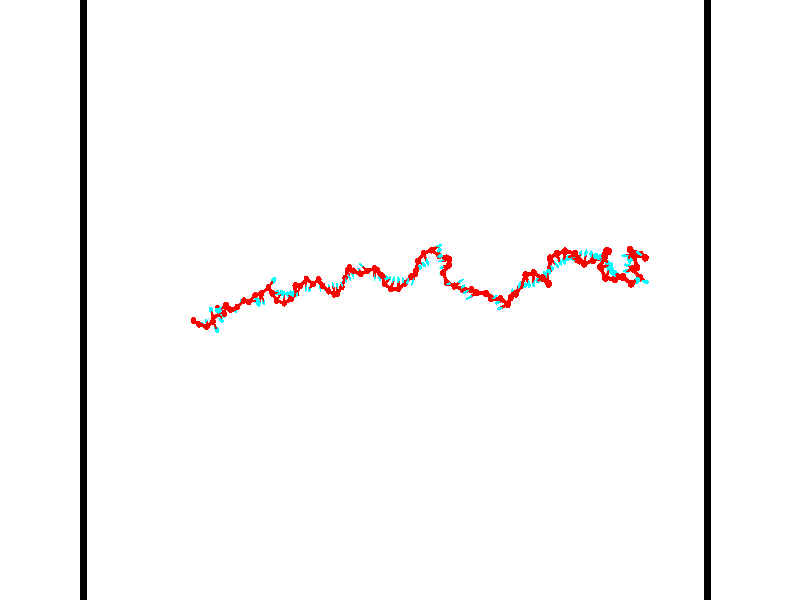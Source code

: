 // switches for output
#declare DRAW_BASES = 1; // possible values are 0, 1; only relevant for DNA ribbons
#declare DRAW_BASES_TYPE = 3; // possible values are 1, 2, 3; only relevant for DNA ribbons
#declare DRAW_FOG = 0; // set to 1 to enable fog

#include "colors.inc"

#include "transforms.inc"
background { rgb <1, 1, 1>}

#default {
   normal{
       ripples 0.25
       frequency 0.20
       turbulence 0.2
       lambda 5
   }
	finish {
		phong 0.1
		phong_size 40.
	}
}

// original window dimensions: 1024x640


// camera settings

camera {
	sky <-0, 1, 0>
	up <-0, 1, 0>
	right 1.6 * <0.99995, 0, 0.00999983>
	location <54.4867, 55, 106.329>
	look_at <55, 55, 55.0001>
	direction <0.513302, 0, -51.3289>
	angle 67.0682
}


# declare cpy_camera_pos = <54.4867, 55, 106.329>;
# if (DRAW_FOG = 1)
fog {
	fog_type 2
	up vnormalize(cpy_camera_pos)
	color rgbt<1,1,1,0.3>
	distance 1e-5
	fog_alt 3e-3
	fog_offset 88
}
# end


// LIGHTS

# declare lum = 6;
global_settings {
	ambient_light rgb lum * <0.05, 0.05, 0.05>
	max_trace_level 15
}# declare cpy_direct_light_amount = 0.25;
light_source
{	1000 * <-0.98995, -1, 1.00995>,
	rgb lum * cpy_direct_light_amount
	parallel
}

light_source
{	1000 * <0.98995, 1, -1.00995>,
	rgb lum * cpy_direct_light_amount
	parallel
}

// strand 0

// nucleotide -1

// particle -1
sphere {
	<35.913967, 53.415520, 50.219635> 0.250000
	pigment { color rgbt <1,0,0,0> }
	no_shadow
}
cylinder {
	<36.072300, 53.190811, 49.929054>,  <36.167297, 53.055984, 49.754707>, 0.100000
	pigment { color rgbt <1,0,0,0> }
	no_shadow
}
cylinder {
	<36.072300, 53.190811, 49.929054>,  <35.913967, 53.415520, 50.219635>, 0.100000
	pigment { color rgbt <1,0,0,0> }
	no_shadow
}

// particle -1
sphere {
	<36.072300, 53.190811, 49.929054> 0.100000
	pigment { color rgbt <1,0,0,0> }
	no_shadow
}
sphere {
	0, 1
	scale<0.080000,0.200000,0.300000>
	matrix <0.910757, 0.341488, 0.232178,
		0.117642, -0.753523, 0.646810,
		0.395830, -0.561773, -0.726450,
		36.191048, 53.022278, 49.711121>
	pigment { color rgbt <0,1,1,0> }
	no_shadow
}
cylinder {
	<36.523781, 53.110004, 50.475193>,  <35.913967, 53.415520, 50.219635>, 0.130000
	pigment { color rgbt <1,0,0,0> }
	no_shadow
}

// nucleotide -1

// particle -1
sphere {
	<36.523781, 53.110004, 50.475193> 0.250000
	pigment { color rgbt <1,0,0,0> }
	no_shadow
}
cylinder {
	<36.584194, 53.107697, 50.079788>,  <36.620441, 53.106312, 49.842545>, 0.100000
	pigment { color rgbt <1,0,0,0> }
	no_shadow
}
cylinder {
	<36.584194, 53.107697, 50.079788>,  <36.523781, 53.110004, 50.475193>, 0.100000
	pigment { color rgbt <1,0,0,0> }
	no_shadow
}

// particle -1
sphere {
	<36.584194, 53.107697, 50.079788> 0.100000
	pigment { color rgbt <1,0,0,0> }
	no_shadow
}
sphere {
	0, 1
	scale<0.080000,0.200000,0.300000>
	matrix <0.910033, 0.391327, 0.136761,
		0.386041, -0.920234, 0.064362,
		0.151039, -0.005776, -0.988511,
		36.629505, 53.105965, 49.783234>
	pigment { color rgbt <0,1,1,0> }
	no_shadow
}
cylinder {
	<37.181812, 52.936848, 50.349930>,  <36.523781, 53.110004, 50.475193>, 0.130000
	pigment { color rgbt <1,0,0,0> }
	no_shadow
}

// nucleotide -1

// particle -1
sphere {
	<37.181812, 52.936848, 50.349930> 0.250000
	pigment { color rgbt <1,0,0,0> }
	no_shadow
}
cylinder {
	<37.075409, 53.153778, 50.031151>,  <37.011566, 53.283936, 49.839886>, 0.100000
	pigment { color rgbt <1,0,0,0> }
	no_shadow
}
cylinder {
	<37.075409, 53.153778, 50.031151>,  <37.181812, 52.936848, 50.349930>, 0.100000
	pigment { color rgbt <1,0,0,0> }
	no_shadow
}

// particle -1
sphere {
	<37.075409, 53.153778, 50.031151> 0.100000
	pigment { color rgbt <1,0,0,0> }
	no_shadow
}
sphere {
	0, 1
	scale<0.080000,0.200000,0.300000>
	matrix <0.790712, 0.595634, 0.141405,
		0.551375, -0.592540, -0.587267,
		-0.266008, 0.542326, -0.796946,
		36.995605, 53.316475, 49.792068>
	pigment { color rgbt <0,1,1,0> }
	no_shadow
}
cylinder {
	<37.596992, 53.324947, 49.833504>,  <37.181812, 52.936848, 50.349930>, 0.130000
	pigment { color rgbt <1,0,0,0> }
	no_shadow
}

// nucleotide -1

// particle -1
sphere {
	<37.596992, 53.324947, 49.833504> 0.250000
	pigment { color rgbt <1,0,0,0> }
	no_shadow
}
cylinder {
	<37.778114, 52.972336, 49.780022>,  <37.886787, 52.760769, 49.747932>, 0.100000
	pigment { color rgbt <1,0,0,0> }
	no_shadow
}
cylinder {
	<37.778114, 52.972336, 49.780022>,  <37.596992, 53.324947, 49.833504>, 0.100000
	pigment { color rgbt <1,0,0,0> }
	no_shadow
}

// particle -1
sphere {
	<37.778114, 52.972336, 49.780022> 0.100000
	pigment { color rgbt <1,0,0,0> }
	no_shadow
}
sphere {
	0, 1
	scale<0.080000,0.200000,0.300000>
	matrix <0.127984, -0.084143, 0.988200,
		-0.882378, -0.464571, 0.074721,
		0.452802, -0.881529, -0.133704,
		37.913956, 52.707878, 49.739910>
	pigment { color rgbt <0,1,1,0> }
	no_shadow
}
cylinder {
	<37.435814, 53.632965, 49.196938>,  <37.596992, 53.324947, 49.833504>, 0.130000
	pigment { color rgbt <1,0,0,0> }
	no_shadow
}

// nucleotide -1

// particle -1
sphere {
	<37.435814, 53.632965, 49.196938> 0.250000
	pigment { color rgbt <1,0,0,0> }
	no_shadow
}
cylinder {
	<37.367348, 53.964508, 49.409988>,  <37.326267, 54.163433, 49.537819>, 0.100000
	pigment { color rgbt <1,0,0,0> }
	no_shadow
}
cylinder {
	<37.367348, 53.964508, 49.409988>,  <37.435814, 53.632965, 49.196938>, 0.100000
	pigment { color rgbt <1,0,0,0> }
	no_shadow
}

// particle -1
sphere {
	<37.367348, 53.964508, 49.409988> 0.100000
	pigment { color rgbt <1,0,0,0> }
	no_shadow
}
sphere {
	0, 1
	scale<0.080000,0.200000,0.300000>
	matrix <-0.598259, 0.342088, -0.724611,
		-0.782807, -0.442680, 0.437319,
		-0.171170, 0.828860, 0.532626,
		37.315998, 54.213165, 49.569775>
	pigment { color rgbt <0,1,1,0> }
	no_shadow
}
cylinder {
	<38.077045, 53.893044, 49.227158>,  <37.435814, 53.632965, 49.196938>, 0.130000
	pigment { color rgbt <1,0,0,0> }
	no_shadow
}

// nucleotide -1

// particle -1
sphere {
	<38.077045, 53.893044, 49.227158> 0.250000
	pigment { color rgbt <1,0,0,0> }
	no_shadow
}
cylinder {
	<38.226147, 53.632076, 49.491096>,  <38.315609, 53.475494, 49.649460>, 0.100000
	pigment { color rgbt <1,0,0,0> }
	no_shadow
}
cylinder {
	<38.226147, 53.632076, 49.491096>,  <38.077045, 53.893044, 49.227158>, 0.100000
	pigment { color rgbt <1,0,0,0> }
	no_shadow
}

// particle -1
sphere {
	<38.226147, 53.632076, 49.491096> 0.100000
	pigment { color rgbt <1,0,0,0> }
	no_shadow
}
sphere {
	0, 1
	scale<0.080000,0.200000,0.300000>
	matrix <0.381391, 0.755978, 0.532014,
		-0.845930, 0.053352, 0.530619,
		0.372753, -0.652419, 0.659852,
		38.337971, 53.436352, 49.689053>
	pigment { color rgbt <0,1,1,0> }
	no_shadow
}
cylinder {
	<38.016262, 54.349907, 49.877369>,  <38.077045, 53.893044, 49.227158>, 0.130000
	pigment { color rgbt <1,0,0,0> }
	no_shadow
}

// nucleotide -1

// particle -1
sphere {
	<38.016262, 54.349907, 49.877369> 0.250000
	pigment { color rgbt <1,0,0,0> }
	no_shadow
}
cylinder {
	<38.291813, 54.060081, 49.868877>,  <38.457146, 53.886185, 49.863785>, 0.100000
	pigment { color rgbt <1,0,0,0> }
	no_shadow
}
cylinder {
	<38.291813, 54.060081, 49.868877>,  <38.016262, 54.349907, 49.877369>, 0.100000
	pigment { color rgbt <1,0,0,0> }
	no_shadow
}

// particle -1
sphere {
	<38.291813, 54.060081, 49.868877> 0.100000
	pigment { color rgbt <1,0,0,0> }
	no_shadow
}
sphere {
	0, 1
	scale<0.080000,0.200000,0.300000>
	matrix <0.639888, 0.594098, 0.487433,
		-0.340566, -0.349366, 0.872902,
		0.688882, -0.724563, -0.021226,
		38.498478, 53.842712, 49.862511>
	pigment { color rgbt <0,1,1,0> }
	no_shadow
}
cylinder {
	<38.343086, 54.295406, 50.598106>,  <38.016262, 54.349907, 49.877369>, 0.130000
	pigment { color rgbt <1,0,0,0> }
	no_shadow
}

// nucleotide -1

// particle -1
sphere {
	<38.343086, 54.295406, 50.598106> 0.250000
	pigment { color rgbt <1,0,0,0> }
	no_shadow
}
cylinder {
	<38.572357, 54.155876, 50.301514>,  <38.709919, 54.072159, 50.123558>, 0.100000
	pigment { color rgbt <1,0,0,0> }
	no_shadow
}
cylinder {
	<38.572357, 54.155876, 50.301514>,  <38.343086, 54.295406, 50.598106>, 0.100000
	pigment { color rgbt <1,0,0,0> }
	no_shadow
}

// particle -1
sphere {
	<38.572357, 54.155876, 50.301514> 0.100000
	pigment { color rgbt <1,0,0,0> }
	no_shadow
}
sphere {
	0, 1
	scale<0.080000,0.200000,0.300000>
	matrix <0.794584, 0.457737, 0.398889,
		0.200262, -0.817802, 0.539531,
		0.573176, -0.348821, -0.741480,
		38.744308, 54.051231, 50.079071>
	pigment { color rgbt <0,1,1,0> }
	no_shadow
}
cylinder {
	<38.907726, 53.945515, 50.755814>,  <38.343086, 54.295406, 50.598106>, 0.130000
	pigment { color rgbt <1,0,0,0> }
	no_shadow
}

// nucleotide -1

// particle -1
sphere {
	<38.907726, 53.945515, 50.755814> 0.250000
	pigment { color rgbt <1,0,0,0> }
	no_shadow
}
cylinder {
	<38.630119, 54.080879, 51.010002>,  <38.463554, 54.162098, 51.162514>, 0.100000
	pigment { color rgbt <1,0,0,0> }
	no_shadow
}
cylinder {
	<38.630119, 54.080879, 51.010002>,  <38.907726, 53.945515, 50.755814>, 0.100000
	pigment { color rgbt <1,0,0,0> }
	no_shadow
}

// particle -1
sphere {
	<38.630119, 54.080879, 51.010002> 0.100000
	pigment { color rgbt <1,0,0,0> }
	no_shadow
}
sphere {
	0, 1
	scale<0.080000,0.200000,0.300000>
	matrix <0.656756, -0.064063, 0.751377,
		0.294982, 0.938816, -0.177791,
		-0.694015, 0.338408, 0.635471,
		38.421913, 54.182404, 51.200642>
	pigment { color rgbt <0,1,1,0> }
	no_shadow
}
cylinder {
	<39.143536, 54.633766, 51.064766>,  <38.907726, 53.945515, 50.755814>, 0.130000
	pigment { color rgbt <1,0,0,0> }
	no_shadow
}

// nucleotide -1

// particle -1
sphere {
	<39.143536, 54.633766, 51.064766> 0.250000
	pigment { color rgbt <1,0,0,0> }
	no_shadow
}
cylinder {
	<38.888672, 54.408295, 51.275021>,  <38.735752, 54.273014, 51.401173>, 0.100000
	pigment { color rgbt <1,0,0,0> }
	no_shadow
}
cylinder {
	<38.888672, 54.408295, 51.275021>,  <39.143536, 54.633766, 51.064766>, 0.100000
	pigment { color rgbt <1,0,0,0> }
	no_shadow
}

// particle -1
sphere {
	<38.888672, 54.408295, 51.275021> 0.100000
	pigment { color rgbt <1,0,0,0> }
	no_shadow
}
sphere {
	0, 1
	scale<0.080000,0.200000,0.300000>
	matrix <0.692065, -0.118253, 0.712084,
		-0.339224, 0.817488, 0.465445,
		-0.637161, -0.563674, 0.525640,
		38.697525, 54.239193, 51.432713>
	pigment { color rgbt <0,1,1,0> }
	no_shadow
}
cylinder {
	<39.630569, 54.272480, 51.424671>,  <39.143536, 54.633766, 51.064766>, 0.130000
	pigment { color rgbt <1,0,0,0> }
	no_shadow
}

// nucleotide -1

// particle -1
sphere {
	<39.630569, 54.272480, 51.424671> 0.250000
	pigment { color rgbt <1,0,0,0> }
	no_shadow
}
cylinder {
	<39.786552, 54.215504, 51.060772>,  <39.880142, 54.181316, 50.842434>, 0.100000
	pigment { color rgbt <1,0,0,0> }
	no_shadow
}
cylinder {
	<39.786552, 54.215504, 51.060772>,  <39.630569, 54.272480, 51.424671>, 0.100000
	pigment { color rgbt <1,0,0,0> }
	no_shadow
}

// particle -1
sphere {
	<39.786552, 54.215504, 51.060772> 0.100000
	pigment { color rgbt <1,0,0,0> }
	no_shadow
}
sphere {
	0, 1
	scale<0.080000,0.200000,0.300000>
	matrix <0.733071, 0.645907, 0.213098,
		0.557258, -0.750010, 0.356300,
		0.389962, -0.142442, -0.909747,
		39.903542, 54.172771, 50.787849>
	pigment { color rgbt <0,1,1,0> }
	no_shadow
}
cylinder {
	<40.291729, 54.463261, 51.510796>,  <39.630569, 54.272480, 51.424671>, 0.130000
	pigment { color rgbt <1,0,0,0> }
	no_shadow
}

// nucleotide -1

// particle -1
sphere {
	<40.291729, 54.463261, 51.510796> 0.250000
	pigment { color rgbt <1,0,0,0> }
	no_shadow
}
cylinder {
	<40.222195, 54.493622, 51.118057>,  <40.180473, 54.511841, 50.882416>, 0.100000
	pigment { color rgbt <1,0,0,0> }
	no_shadow
}
cylinder {
	<40.222195, 54.493622, 51.118057>,  <40.291729, 54.463261, 51.510796>, 0.100000
	pigment { color rgbt <1,0,0,0> }
	no_shadow
}

// particle -1
sphere {
	<40.222195, 54.493622, 51.118057> 0.100000
	pigment { color rgbt <1,0,0,0> }
	no_shadow
}
sphere {
	0, 1
	scale<0.080000,0.200000,0.300000>
	matrix <0.636942, 0.769066, -0.053317,
		0.751056, -0.634646, -0.182043,
		-0.173840, 0.075907, -0.981844,
		40.170044, 54.516396, 50.823505>
	pigment { color rgbt <0,1,1,0> }
	no_shadow
}
cylinder {
	<40.854424, 54.962494, 51.268208>,  <40.291729, 54.463261, 51.510796>, 0.130000
	pigment { color rgbt <1,0,0,0> }
	no_shadow
}

// nucleotide -1

// particle -1
sphere {
	<40.854424, 54.962494, 51.268208> 0.250000
	pigment { color rgbt <1,0,0,0> }
	no_shadow
}
cylinder {
	<40.642956, 54.936661, 50.929661>,  <40.516075, 54.921162, 50.726532>, 0.100000
	pigment { color rgbt <1,0,0,0> }
	no_shadow
}
cylinder {
	<40.642956, 54.936661, 50.929661>,  <40.854424, 54.962494, 51.268208>, 0.100000
	pigment { color rgbt <1,0,0,0> }
	no_shadow
}

// particle -1
sphere {
	<40.642956, 54.936661, 50.929661> 0.100000
	pigment { color rgbt <1,0,0,0> }
	no_shadow
}
sphere {
	0, 1
	scale<0.080000,0.200000,0.300000>
	matrix <0.390414, 0.866874, -0.310009,
		0.753716, -0.494326, -0.433076,
		-0.528668, -0.064579, -0.846369,
		40.484356, 54.917286, 50.675751>
	pigment { color rgbt <0,1,1,0> }
	no_shadow
}
cylinder {
	<41.442883, 54.863937, 51.912037>,  <40.854424, 54.962494, 51.268208>, 0.130000
	pigment { color rgbt <1,0,0,0> }
	no_shadow
}

// nucleotide -1

// particle -1
sphere {
	<41.442883, 54.863937, 51.912037> 0.250000
	pigment { color rgbt <1,0,0,0> }
	no_shadow
}
cylinder {
	<41.837345, 54.925720, 51.936157>,  <42.074024, 54.962791, 51.950630>, 0.100000
	pigment { color rgbt <1,0,0,0> }
	no_shadow
}
cylinder {
	<41.837345, 54.925720, 51.936157>,  <41.442883, 54.863937, 51.912037>, 0.100000
	pigment { color rgbt <1,0,0,0> }
	no_shadow
}

// particle -1
sphere {
	<41.837345, 54.925720, 51.936157> 0.100000
	pigment { color rgbt <1,0,0,0> }
	no_shadow
}
sphere {
	0, 1
	scale<0.080000,0.200000,0.300000>
	matrix <0.007798, 0.320079, -0.947359,
		-0.165631, 0.934715, 0.314443,
		0.986157, 0.154459, 0.060304,
		42.133194, 54.972057, 51.954247>
	pigment { color rgbt <0,1,1,0> }
	no_shadow
}
cylinder {
	<41.962765, 55.361126, 51.707150>,  <41.442883, 54.863937, 51.912037>, 0.130000
	pigment { color rgbt <1,0,0,0> }
	no_shadow
}

// nucleotide -1

// particle -1
sphere {
	<41.962765, 55.361126, 51.707150> 0.250000
	pigment { color rgbt <1,0,0,0> }
	no_shadow
}
cylinder {
	<42.114902, 55.003727, 51.802650>,  <42.206184, 54.789288, 51.859951>, 0.100000
	pigment { color rgbt <1,0,0,0> }
	no_shadow
}
cylinder {
	<42.114902, 55.003727, 51.802650>,  <41.962765, 55.361126, 51.707150>, 0.100000
	pigment { color rgbt <1,0,0,0> }
	no_shadow
}

// particle -1
sphere {
	<42.114902, 55.003727, 51.802650> 0.100000
	pigment { color rgbt <1,0,0,0> }
	no_shadow
}
sphere {
	0, 1
	scale<0.080000,0.200000,0.300000>
	matrix <0.750318, 0.449040, 0.485165,
		-0.540704, -0.005386, 0.841195,
		0.380343, -0.893495, 0.238757,
		42.229004, 54.735680, 51.874279>
	pigment { color rgbt <0,1,1,0> }
	no_shadow
}
cylinder {
	<42.546181, 55.454845, 52.009975>,  <41.962765, 55.361126, 51.707150>, 0.130000
	pigment { color rgbt <1,0,0,0> }
	no_shadow
}

// nucleotide -1

// particle -1
sphere {
	<42.546181, 55.454845, 52.009975> 0.250000
	pigment { color rgbt <1,0,0,0> }
	no_shadow
}
cylinder {
	<42.511486, 55.094711, 52.180565>,  <42.490669, 54.878632, 52.282917>, 0.100000
	pigment { color rgbt <1,0,0,0> }
	no_shadow
}
cylinder {
	<42.511486, 55.094711, 52.180565>,  <42.546181, 55.454845, 52.009975>, 0.100000
	pigment { color rgbt <1,0,0,0> }
	no_shadow
}

// particle -1
sphere {
	<42.511486, 55.094711, 52.180565> 0.100000
	pigment { color rgbt <1,0,0,0> }
	no_shadow
}
sphere {
	0, 1
	scale<0.080000,0.200000,0.300000>
	matrix <0.903678, 0.109084, 0.414086,
		-0.419336, 0.421311, 0.804148,
		-0.086739, -0.900332, 0.426472,
		42.485466, 54.824612, 52.308506>
	pigment { color rgbt <0,1,1,0> }
	no_shadow
}
cylinder {
	<42.716442, 55.457352, 52.762222>,  <42.546181, 55.454845, 52.009975>, 0.130000
	pigment { color rgbt <1,0,0,0> }
	no_shadow
}

// nucleotide -1

// particle -1
sphere {
	<42.716442, 55.457352, 52.762222> 0.250000
	pigment { color rgbt <1,0,0,0> }
	no_shadow
}
cylinder {
	<42.792431, 55.120461, 52.560402>,  <42.838024, 54.918327, 52.439308>, 0.100000
	pigment { color rgbt <1,0,0,0> }
	no_shadow
}
cylinder {
	<42.792431, 55.120461, 52.560402>,  <42.716442, 55.457352, 52.762222>, 0.100000
	pigment { color rgbt <1,0,0,0> }
	no_shadow
}

// particle -1
sphere {
	<42.792431, 55.120461, 52.560402> 0.100000
	pigment { color rgbt <1,0,0,0> }
	no_shadow
}
sphere {
	0, 1
	scale<0.080000,0.200000,0.300000>
	matrix <0.924468, -0.019580, 0.380755,
		-0.330561, -0.538772, 0.774889,
		0.189968, -0.842224, -0.504551,
		42.849422, 54.867794, 52.409039>
	pigment { color rgbt <0,1,1,0> }
	no_shadow
}
cylinder {
	<43.329342, 55.928143, 52.490318>,  <42.716442, 55.457352, 52.762222>, 0.130000
	pigment { color rgbt <1,0,0,0> }
	no_shadow
}

// nucleotide -1

// particle -1
sphere {
	<43.329342, 55.928143, 52.490318> 0.250000
	pigment { color rgbt <1,0,0,0> }
	no_shadow
}
cylinder {
	<43.583080, 56.235996, 52.519344>,  <43.735321, 56.420708, 52.536758>, 0.100000
	pigment { color rgbt <1,0,0,0> }
	no_shadow
}
cylinder {
	<43.583080, 56.235996, 52.519344>,  <43.329342, 55.928143, 52.490318>, 0.100000
	pigment { color rgbt <1,0,0,0> }
	no_shadow
}

// particle -1
sphere {
	<43.583080, 56.235996, 52.519344> 0.100000
	pigment { color rgbt <1,0,0,0> }
	no_shadow
}
sphere {
	0, 1
	scale<0.080000,0.200000,0.300000>
	matrix <-0.028891, -0.070199, 0.997115,
		0.772511, -0.634610, -0.022294,
		0.634344, 0.769637, 0.072564,
		43.773384, 56.466888, 52.541115>
	pigment { color rgbt <0,1,1,0> }
	no_shadow
}
cylinder {
	<43.526196, 55.500340, 51.886246>,  <43.329342, 55.928143, 52.490318>, 0.130000
	pigment { color rgbt <1,0,0,0> }
	no_shadow
}

// nucleotide -1

// particle -1
sphere {
	<43.526196, 55.500340, 51.886246> 0.250000
	pigment { color rgbt <1,0,0,0> }
	no_shadow
}
cylinder {
	<43.709827, 55.531185, 51.532227>,  <43.820007, 55.549690, 51.319817>, 0.100000
	pigment { color rgbt <1,0,0,0> }
	no_shadow
}
cylinder {
	<43.709827, 55.531185, 51.532227>,  <43.526196, 55.500340, 51.886246>, 0.100000
	pigment { color rgbt <1,0,0,0> }
	no_shadow
}

// particle -1
sphere {
	<43.709827, 55.531185, 51.532227> 0.100000
	pigment { color rgbt <1,0,0,0> }
	no_shadow
}
sphere {
	0, 1
	scale<0.080000,0.200000,0.300000>
	matrix <0.886952, -0.096580, 0.451652,
		-0.050650, -0.992334, -0.112731,
		0.459077, 0.077111, -0.885044,
		43.847549, 55.554317, 51.266712>
	pigment { color rgbt <0,1,1,0> }
	no_shadow
}
cylinder {
	<43.902206, 54.942688, 51.672138>,  <43.526196, 55.500340, 51.886246>, 0.130000
	pigment { color rgbt <1,0,0,0> }
	no_shadow
}

// nucleotide -1

// particle -1
sphere {
	<43.902206, 54.942688, 51.672138> 0.250000
	pigment { color rgbt <1,0,0,0> }
	no_shadow
}
cylinder {
	<44.080456, 55.270355, 51.527706>,  <44.187405, 55.466957, 51.441048>, 0.100000
	pigment { color rgbt <1,0,0,0> }
	no_shadow
}
cylinder {
	<44.080456, 55.270355, 51.527706>,  <43.902206, 54.942688, 51.672138>, 0.100000
	pigment { color rgbt <1,0,0,0> }
	no_shadow
}

// particle -1
sphere {
	<44.080456, 55.270355, 51.527706> 0.100000
	pigment { color rgbt <1,0,0,0> }
	no_shadow
}
sphere {
	0, 1
	scale<0.080000,0.200000,0.300000>
	matrix <0.820021, -0.211698, 0.531742,
		0.359148, -0.533049, -0.766075,
		0.445621, 0.819172, -0.361081,
		44.214142, 55.516106, 51.419380>
	pigment { color rgbt <0,1,1,0> }
	no_shadow
}
cylinder {
	<44.535831, 54.751160, 51.457241>,  <43.902206, 54.942688, 51.672138>, 0.130000
	pigment { color rgbt <1,0,0,0> }
	no_shadow
}

// nucleotide -1

// particle -1
sphere {
	<44.535831, 54.751160, 51.457241> 0.250000
	pigment { color rgbt <1,0,0,0> }
	no_shadow
}
cylinder {
	<44.536613, 55.137215, 51.561935>,  <44.537083, 55.368847, 51.624752>, 0.100000
	pigment { color rgbt <1,0,0,0> }
	no_shadow
}
cylinder {
	<44.536613, 55.137215, 51.561935>,  <44.535831, 54.751160, 51.457241>, 0.100000
	pigment { color rgbt <1,0,0,0> }
	no_shadow
}

// particle -1
sphere {
	<44.536613, 55.137215, 51.561935> 0.100000
	pigment { color rgbt <1,0,0,0> }
	no_shadow
}
sphere {
	0, 1
	scale<0.080000,0.200000,0.300000>
	matrix <0.859490, -0.135405, 0.492891,
		0.511148, 0.223998, -0.829790,
		0.001951, 0.965137, 0.261737,
		44.537197, 55.426754, 51.640457>
	pigment { color rgbt <0,1,1,0> }
	no_shadow
}
cylinder {
	<45.124573, 55.057873, 51.294365>,  <44.535831, 54.751160, 51.457241>, 0.130000
	pigment { color rgbt <1,0,0,0> }
	no_shadow
}

// nucleotide -1

// particle -1
sphere {
	<45.124573, 55.057873, 51.294365> 0.250000
	pigment { color rgbt <1,0,0,0> }
	no_shadow
}
cylinder {
	<45.003265, 55.268833, 51.611824>,  <44.930481, 55.395409, 51.802299>, 0.100000
	pigment { color rgbt <1,0,0,0> }
	no_shadow
}
cylinder {
	<45.003265, 55.268833, 51.611824>,  <45.124573, 55.057873, 51.294365>, 0.100000
	pigment { color rgbt <1,0,0,0> }
	no_shadow
}

// particle -1
sphere {
	<45.003265, 55.268833, 51.611824> 0.100000
	pigment { color rgbt <1,0,0,0> }
	no_shadow
}
sphere {
	0, 1
	scale<0.080000,0.200000,0.300000>
	matrix <0.915649, -0.069320, 0.395956,
		0.263843, 0.846784, -0.461892,
		-0.303271, 0.527401, 0.793647,
		44.912285, 55.427055, 51.849918>
	pigment { color rgbt <0,1,1,0> }
	no_shadow
}
cylinder {
	<45.638241, 55.502617, 51.455818>,  <45.124573, 55.057873, 51.294365>, 0.130000
	pigment { color rgbt <1,0,0,0> }
	no_shadow
}

// nucleotide -1

// particle -1
sphere {
	<45.638241, 55.502617, 51.455818> 0.250000
	pigment { color rgbt <1,0,0,0> }
	no_shadow
}
cylinder {
	<45.400486, 55.513920, 51.777290>,  <45.257835, 55.520702, 51.970173>, 0.100000
	pigment { color rgbt <1,0,0,0> }
	no_shadow
}
cylinder {
	<45.400486, 55.513920, 51.777290>,  <45.638241, 55.502617, 51.455818>, 0.100000
	pigment { color rgbt <1,0,0,0> }
	no_shadow
}

// particle -1
sphere {
	<45.400486, 55.513920, 51.777290> 0.100000
	pigment { color rgbt <1,0,0,0> }
	no_shadow
}
sphere {
	0, 1
	scale<0.080000,0.200000,0.300000>
	matrix <0.801195, 0.106851, 0.588787,
		-0.069236, 0.993873, -0.086152,
		-0.594385, 0.028260, 0.803684,
		45.222172, 55.522396, 52.018394>
	pigment { color rgbt <0,1,1,0> }
	no_shadow
}
cylinder {
	<45.615288, 56.087040, 51.973427>,  <45.638241, 55.502617, 51.455818>, 0.130000
	pigment { color rgbt <1,0,0,0> }
	no_shadow
}

// nucleotide -1

// particle -1
sphere {
	<45.615288, 56.087040, 51.973427> 0.250000
	pigment { color rgbt <1,0,0,0> }
	no_shadow
}
cylinder {
	<45.538273, 55.738346, 52.153652>,  <45.492065, 55.529129, 52.261787>, 0.100000
	pigment { color rgbt <1,0,0,0> }
	no_shadow
}
cylinder {
	<45.538273, 55.738346, 52.153652>,  <45.615288, 56.087040, 51.973427>, 0.100000
	pigment { color rgbt <1,0,0,0> }
	no_shadow
}

// particle -1
sphere {
	<45.538273, 55.738346, 52.153652> 0.100000
	pigment { color rgbt <1,0,0,0> }
	no_shadow
}
sphere {
	0, 1
	scale<0.080000,0.200000,0.300000>
	matrix <0.947404, -0.045514, 0.316787,
		-0.255647, 0.487860, 0.834648,
		-0.192536, -0.871735, 0.450564,
		45.480511, 55.476826, 52.288822>
	pigment { color rgbt <0,1,1,0> }
	no_shadow
}
cylinder {
	<46.126118, 56.039425, 52.400806>,  <45.615288, 56.087040, 51.973427>, 0.130000
	pigment { color rgbt <1,0,0,0> }
	no_shadow
}

// nucleotide -1

// particle -1
sphere {
	<46.126118, 56.039425, 52.400806> 0.250000
	pigment { color rgbt <1,0,0,0> }
	no_shadow
}
cylinder {
	<45.955494, 55.698120, 52.280815>,  <45.853119, 55.493336, 52.208820>, 0.100000
	pigment { color rgbt <1,0,0,0> }
	no_shadow
}
cylinder {
	<45.955494, 55.698120, 52.280815>,  <46.126118, 56.039425, 52.400806>, 0.100000
	pigment { color rgbt <1,0,0,0> }
	no_shadow
}

// particle -1
sphere {
	<45.955494, 55.698120, 52.280815> 0.100000
	pigment { color rgbt <1,0,0,0> }
	no_shadow
}
sphere {
	0, 1
	scale<0.080000,0.200000,0.300000>
	matrix <0.904104, -0.392940, -0.167915,
		0.025404, -0.342834, 0.939053,
		-0.426558, -0.853266, -0.299975,
		45.827526, 55.442139, 52.190823>
	pigment { color rgbt <0,1,1,0> }
	no_shadow
}
cylinder {
	<46.641647, 56.573986, 52.152908>,  <46.126118, 56.039425, 52.400806>, 0.130000
	pigment { color rgbt <1,0,0,0> }
	no_shadow
}

// nucleotide -1

// particle -1
sphere {
	<46.641647, 56.573986, 52.152908> 0.250000
	pigment { color rgbt <1,0,0,0> }
	no_shadow
}
cylinder {
	<46.615005, 56.175121, 52.166908>,  <46.599022, 55.935802, 52.175308>, 0.100000
	pigment { color rgbt <1,0,0,0> }
	no_shadow
}
cylinder {
	<46.615005, 56.175121, 52.166908>,  <46.641647, 56.573986, 52.152908>, 0.100000
	pigment { color rgbt <1,0,0,0> }
	no_shadow
}

// particle -1
sphere {
	<46.615005, 56.175121, 52.166908> 0.100000
	pigment { color rgbt <1,0,0,0> }
	no_shadow
}
sphere {
	0, 1
	scale<0.080000,0.200000,0.300000>
	matrix <0.818384, -0.074661, -0.569801,
		0.570799, -0.009306, 0.821037,
		-0.066602, -0.997166, 0.035001,
		46.595024, 55.875973, 52.177410>
	pigment { color rgbt <0,1,1,0> }
	no_shadow
}
cylinder {
	<47.260841, 56.182091, 52.430695>,  <46.641647, 56.573986, 52.152908>, 0.130000
	pigment { color rgbt <1,0,0,0> }
	no_shadow
}

// nucleotide -1

// particle -1
sphere {
	<47.260841, 56.182091, 52.430695> 0.250000
	pigment { color rgbt <1,0,0,0> }
	no_shadow
}
cylinder {
	<47.049767, 55.991470, 52.149426>,  <46.923122, 55.877098, 51.980663>, 0.100000
	pigment { color rgbt <1,0,0,0> }
	no_shadow
}
cylinder {
	<47.049767, 55.991470, 52.149426>,  <47.260841, 56.182091, 52.430695>, 0.100000
	pigment { color rgbt <1,0,0,0> }
	no_shadow
}

// particle -1
sphere {
	<47.049767, 55.991470, 52.149426> 0.100000
	pigment { color rgbt <1,0,0,0> }
	no_shadow
}
sphere {
	0, 1
	scale<0.080000,0.200000,0.300000>
	matrix <0.809590, -0.031574, -0.586146,
		0.257128, -0.878578, 0.402474,
		-0.527683, -0.476554, -0.703170,
		46.891460, 55.848503, 51.938473>
	pigment { color rgbt <0,1,1,0> }
	no_shadow
}
cylinder {
	<47.719059, 56.543671, 51.944927>,  <47.260841, 56.182091, 52.430695>, 0.130000
	pigment { color rgbt <1,0,0,0> }
	no_shadow
}

// nucleotide -1

// particle -1
sphere {
	<47.719059, 56.543671, 51.944927> 0.250000
	pigment { color rgbt <1,0,0,0> }
	no_shadow
}
cylinder {
	<47.779068, 56.178631, 51.792793>,  <47.815075, 55.959606, 51.701511>, 0.100000
	pigment { color rgbt <1,0,0,0> }
	no_shadow
}
cylinder {
	<47.779068, 56.178631, 51.792793>,  <47.719059, 56.543671, 51.944927>, 0.100000
	pigment { color rgbt <1,0,0,0> }
	no_shadow
}

// particle -1
sphere {
	<47.779068, 56.178631, 51.792793> 0.100000
	pigment { color rgbt <1,0,0,0> }
	no_shadow
}
sphere {
	0, 1
	scale<0.080000,0.200000,0.300000>
	matrix <0.986890, 0.115079, 0.113156,
		-0.059497, -0.392329, 0.917899,
		0.150026, -0.912598, -0.380339,
		47.824074, 55.904850, 51.678692>
	pigment { color rgbt <0,1,1,0> }
	no_shadow
}
cylinder {
	<48.102062, 56.058475, 52.294834>,  <47.719059, 56.543671, 51.944927>, 0.130000
	pigment { color rgbt <1,0,0,0> }
	no_shadow
}

// nucleotide -1

// particle -1
sphere {
	<48.102062, 56.058475, 52.294834> 0.250000
	pigment { color rgbt <1,0,0,0> }
	no_shadow
}
cylinder {
	<48.148991, 55.974403, 51.906593>,  <48.177147, 55.923962, 51.673649>, 0.100000
	pigment { color rgbt <1,0,0,0> }
	no_shadow
}
cylinder {
	<48.148991, 55.974403, 51.906593>,  <48.102062, 56.058475, 52.294834>, 0.100000
	pigment { color rgbt <1,0,0,0> }
	no_shadow
}

// particle -1
sphere {
	<48.148991, 55.974403, 51.906593> 0.100000
	pigment { color rgbt <1,0,0,0> }
	no_shadow
}
sphere {
	0, 1
	scale<0.080000,0.200000,0.300000>
	matrix <0.981893, 0.170930, 0.081670,
		0.148740, -0.962605, 0.226425,
		0.117319, -0.210178, -0.970599,
		48.184185, 55.911350, 51.615414>
	pigment { color rgbt <0,1,1,0> }
	no_shadow
}
cylinder {
	<48.640614, 55.653687, 52.239437>,  <48.102062, 56.058475, 52.294834>, 0.130000
	pigment { color rgbt <1,0,0,0> }
	no_shadow
}

// nucleotide -1

// particle -1
sphere {
	<48.640614, 55.653687, 52.239437> 0.250000
	pigment { color rgbt <1,0,0,0> }
	no_shadow
}
cylinder {
	<48.607868, 55.840603, 51.887314>,  <48.588223, 55.952751, 51.676041>, 0.100000
	pigment { color rgbt <1,0,0,0> }
	no_shadow
}
cylinder {
	<48.607868, 55.840603, 51.887314>,  <48.640614, 55.653687, 52.239437>, 0.100000
	pigment { color rgbt <1,0,0,0> }
	no_shadow
}

// particle -1
sphere {
	<48.607868, 55.840603, 51.887314> 0.100000
	pigment { color rgbt <1,0,0,0> }
	no_shadow
}
sphere {
	0, 1
	scale<0.080000,0.200000,0.300000>
	matrix <0.995320, -0.007168, -0.096362,
		-0.051339, -0.884077, -0.464513,
		-0.081862, 0.467287, -0.880308,
		48.583309, 55.980789, 51.623222>
	pigment { color rgbt <0,1,1,0> }
	no_shadow
}
cylinder {
	<49.101147, 55.422672, 51.716049>,  <48.640614, 55.653687, 52.239437>, 0.130000
	pigment { color rgbt <1,0,0,0> }
	no_shadow
}

// nucleotide -1

// particle -1
sphere {
	<49.101147, 55.422672, 51.716049> 0.250000
	pigment { color rgbt <1,0,0,0> }
	no_shadow
}
cylinder {
	<49.026981, 55.804409, 51.622360>,  <48.982483, 56.033451, 51.566147>, 0.100000
	pigment { color rgbt <1,0,0,0> }
	no_shadow
}
cylinder {
	<49.026981, 55.804409, 51.622360>,  <49.101147, 55.422672, 51.716049>, 0.100000
	pigment { color rgbt <1,0,0,0> }
	no_shadow
}

// particle -1
sphere {
	<49.026981, 55.804409, 51.622360> 0.100000
	pigment { color rgbt <1,0,0,0> }
	no_shadow
}
sphere {
	0, 1
	scale<0.080000,0.200000,0.300000>
	matrix <0.975370, 0.149751, -0.161948,
		-0.119479, -0.258478, -0.958600,
		-0.185411, 0.954339, -0.234220,
		48.971359, 56.090710, 51.552094>
	pigment { color rgbt <0,1,1,0> }
	no_shadow
}
cylinder {
	<49.296009, 55.473038, 51.013371>,  <49.101147, 55.422672, 51.716049>, 0.130000
	pigment { color rgbt <1,0,0,0> }
	no_shadow
}

// nucleotide -1

// particle -1
sphere {
	<49.296009, 55.473038, 51.013371> 0.250000
	pigment { color rgbt <1,0,0,0> }
	no_shadow
}
cylinder {
	<49.308441, 55.817181, 51.216866>,  <49.315899, 56.023666, 51.338963>, 0.100000
	pigment { color rgbt <1,0,0,0> }
	no_shadow
}
cylinder {
	<49.308441, 55.817181, 51.216866>,  <49.296009, 55.473038, 51.013371>, 0.100000
	pigment { color rgbt <1,0,0,0> }
	no_shadow
}

// particle -1
sphere {
	<49.308441, 55.817181, 51.216866> 0.100000
	pigment { color rgbt <1,0,0,0> }
	no_shadow
}
sphere {
	0, 1
	scale<0.080000,0.200000,0.300000>
	matrix <0.962352, 0.111750, -0.247770,
		-0.270023, 0.497288, -0.824495,
		0.031076, 0.860358, 0.508741,
		49.317764, 56.075287, 51.369488>
	pigment { color rgbt <0,1,1,0> }
	no_shadow
}
cylinder {
	<49.695545, 56.007893, 50.636250>,  <49.296009, 55.473038, 51.013371>, 0.130000
	pigment { color rgbt <1,0,0,0> }
	no_shadow
}

// nucleotide -1

// particle -1
sphere {
	<49.695545, 56.007893, 50.636250> 0.250000
	pigment { color rgbt <1,0,0,0> }
	no_shadow
}
cylinder {
	<49.709496, 56.118553, 51.020386>,  <49.717865, 56.184948, 51.250866>, 0.100000
	pigment { color rgbt <1,0,0,0> }
	no_shadow
}
cylinder {
	<49.709496, 56.118553, 51.020386>,  <49.695545, 56.007893, 50.636250>, 0.100000
	pigment { color rgbt <1,0,0,0> }
	no_shadow
}

// particle -1
sphere {
	<49.709496, 56.118553, 51.020386> 0.100000
	pigment { color rgbt <1,0,0,0> }
	no_shadow
}
sphere {
	0, 1
	scale<0.080000,0.200000,0.300000>
	matrix <0.910044, 0.388352, -0.144925,
		-0.413043, 0.879004, -0.238218,
		0.034877, 0.276649, 0.960338,
		49.719959, 56.201550, 51.308487>
	pigment { color rgbt <0,1,1,0> }
	no_shadow
}
cylinder {
	<49.977097, 56.710339, 50.586384>,  <49.695545, 56.007893, 50.636250>, 0.130000
	pigment { color rgbt <1,0,0,0> }
	no_shadow
}

// nucleotide -1

// particle -1
sphere {
	<49.977097, 56.710339, 50.586384> 0.250000
	pigment { color rgbt <1,0,0,0> }
	no_shadow
}
cylinder {
	<50.055779, 56.567570, 50.951660>,  <50.102985, 56.481907, 51.170826>, 0.100000
	pigment { color rgbt <1,0,0,0> }
	no_shadow
}
cylinder {
	<50.055779, 56.567570, 50.951660>,  <49.977097, 56.710339, 50.586384>, 0.100000
	pigment { color rgbt <1,0,0,0> }
	no_shadow
}

// particle -1
sphere {
	<50.055779, 56.567570, 50.951660> 0.100000
	pigment { color rgbt <1,0,0,0> }
	no_shadow
}
sphere {
	0, 1
	scale<0.080000,0.200000,0.300000>
	matrix <0.856340, 0.516123, 0.017272,
		-0.477483, 0.778603, 0.407170,
		0.196702, -0.356923, 0.913189,
		50.114788, 56.460491, 51.225616>
	pigment { color rgbt <0,1,1,0> }
	no_shadow
}
cylinder {
	<50.236240, 57.299625, 50.919445>,  <49.977097, 56.710339, 50.586384>, 0.130000
	pigment { color rgbt <1,0,0,0> }
	no_shadow
}

// nucleotide -1

// particle -1
sphere {
	<50.236240, 57.299625, 50.919445> 0.250000
	pigment { color rgbt <1,0,0,0> }
	no_shadow
}
cylinder {
	<50.343281, 56.967468, 51.114929>,  <50.407505, 56.768173, 51.232220>, 0.100000
	pigment { color rgbt <1,0,0,0> }
	no_shadow
}
cylinder {
	<50.343281, 56.967468, 51.114929>,  <50.236240, 57.299625, 50.919445>, 0.100000
	pigment { color rgbt <1,0,0,0> }
	no_shadow
}

// particle -1
sphere {
	<50.343281, 56.967468, 51.114929> 0.100000
	pigment { color rgbt <1,0,0,0> }
	no_shadow
}
sphere {
	0, 1
	scale<0.080000,0.200000,0.300000>
	matrix <0.877870, 0.419190, 0.231569,
		-0.397155, 0.367055, 0.841153,
		0.267604, -0.830392, 0.488710,
		50.423561, 56.718349, 51.261543>
	pigment { color rgbt <0,1,1,0> }
	no_shadow
}
cylinder {
	<50.438709, 57.469437, 51.692837>,  <50.236240, 57.299625, 50.919445>, 0.130000
	pigment { color rgbt <1,0,0,0> }
	no_shadow
}

// nucleotide -1

// particle -1
sphere {
	<50.438709, 57.469437, 51.692837> 0.250000
	pigment { color rgbt <1,0,0,0> }
	no_shadow
}
cylinder {
	<50.609726, 57.130219, 51.567604>,  <50.712334, 56.926685, 51.492462>, 0.100000
	pigment { color rgbt <1,0,0,0> }
	no_shadow
}
cylinder {
	<50.609726, 57.130219, 51.567604>,  <50.438709, 57.469437, 51.692837>, 0.100000
	pigment { color rgbt <1,0,0,0> }
	no_shadow
}

// particle -1
sphere {
	<50.609726, 57.130219, 51.567604> 0.100000
	pigment { color rgbt <1,0,0,0> }
	no_shadow
}
sphere {
	0, 1
	scale<0.080000,0.200000,0.300000>
	matrix <0.892803, 0.341780, 0.293408,
		-0.141819, -0.404966, 0.903266,
		0.427539, -0.848050, -0.313084,
		50.737988, 56.875805, 51.473679>
	pigment { color rgbt <0,1,1,0> }
	no_shadow
}
cylinder {
	<50.845909, 57.175560, 52.304924>,  <50.438709, 57.469437, 51.692837>, 0.130000
	pigment { color rgbt <1,0,0,0> }
	no_shadow
}

// nucleotide -1

// particle -1
sphere {
	<50.845909, 57.175560, 52.304924> 0.250000
	pigment { color rgbt <1,0,0,0> }
	no_shadow
}
cylinder {
	<50.965405, 57.110462, 51.928780>,  <51.037102, 57.071404, 51.703094>, 0.100000
	pigment { color rgbt <1,0,0,0> }
	no_shadow
}
cylinder {
	<50.965405, 57.110462, 51.928780>,  <50.845909, 57.175560, 52.304924>, 0.100000
	pigment { color rgbt <1,0,0,0> }
	no_shadow
}

// particle -1
sphere {
	<50.965405, 57.110462, 51.928780> 0.100000
	pigment { color rgbt <1,0,0,0> }
	no_shadow
}
sphere {
	0, 1
	scale<0.080000,0.200000,0.300000>
	matrix <0.860757, 0.471479, 0.191848,
		0.412136, -0.866730, 0.280934,
		0.298735, -0.162748, -0.940357,
		51.055023, 57.061638, 51.646671>
	pigment { color rgbt <0,1,1,0> }
	no_shadow
}
cylinder {
	<51.506268, 56.925369, 52.379238>,  <50.845909, 57.175560, 52.304924>, 0.130000
	pigment { color rgbt <1,0,0,0> }
	no_shadow
}

// nucleotide -1

// particle -1
sphere {
	<51.506268, 56.925369, 52.379238> 0.250000
	pigment { color rgbt <1,0,0,0> }
	no_shadow
}
cylinder {
	<51.419456, 57.114552, 52.037663>,  <51.367371, 57.228062, 51.832718>, 0.100000
	pigment { color rgbt <1,0,0,0> }
	no_shadow
}
cylinder {
	<51.419456, 57.114552, 52.037663>,  <51.506268, 56.925369, 52.379238>, 0.100000
	pigment { color rgbt <1,0,0,0> }
	no_shadow
}

// particle -1
sphere {
	<51.419456, 57.114552, 52.037663> 0.100000
	pigment { color rgbt <1,0,0,0> }
	no_shadow
}
sphere {
	0, 1
	scale<0.080000,0.200000,0.300000>
	matrix <0.621201, 0.741714, 0.252923,
		0.753001, -0.475579, -0.454768,
		-0.217023, 0.472954, -0.853941,
		51.354351, 57.256439, 51.781479>
	pigment { color rgbt <0,1,1,0> }
	no_shadow
}
cylinder {
	<52.063232, 57.185272, 51.910099>,  <51.506268, 56.925369, 52.379238>, 0.130000
	pigment { color rgbt <1,0,0,0> }
	no_shadow
}

// nucleotide -1

// particle -1
sphere {
	<52.063232, 57.185272, 51.910099> 0.250000
	pigment { color rgbt <1,0,0,0> }
	no_shadow
}
cylinder {
	<51.770466, 57.424568, 51.779617>,  <51.594807, 57.568146, 51.701328>, 0.100000
	pigment { color rgbt <1,0,0,0> }
	no_shadow
}
cylinder {
	<51.770466, 57.424568, 51.779617>,  <52.063232, 57.185272, 51.910099>, 0.100000
	pigment { color rgbt <1,0,0,0> }
	no_shadow
}

// particle -1
sphere {
	<51.770466, 57.424568, 51.779617> 0.100000
	pigment { color rgbt <1,0,0,0> }
	no_shadow
}
sphere {
	0, 1
	scale<0.080000,0.200000,0.300000>
	matrix <0.617753, 0.784596, 0.052828,
		0.287539, -0.162845, -0.943824,
		-0.731917, 0.598240, -0.326200,
		51.550892, 57.604038, 51.681759>
	pigment { color rgbt <0,1,1,0> }
	no_shadow
}
cylinder {
	<52.728294, 57.361946, 52.182629>,  <52.063232, 57.185272, 51.910099>, 0.130000
	pigment { color rgbt <1,0,0,0> }
	no_shadow
}

// nucleotide -1

// particle -1
sphere {
	<52.728294, 57.361946, 52.182629> 0.250000
	pigment { color rgbt <1,0,0,0> }
	no_shadow
}
cylinder {
	<52.743107, 56.966545, 52.241268>,  <52.751995, 56.729305, 52.276451>, 0.100000
	pigment { color rgbt <1,0,0,0> }
	no_shadow
}
cylinder {
	<52.743107, 56.966545, 52.241268>,  <52.728294, 57.361946, 52.182629>, 0.100000
	pigment { color rgbt <1,0,0,0> }
	no_shadow
}

// particle -1
sphere {
	<52.743107, 56.966545, 52.241268> 0.100000
	pigment { color rgbt <1,0,0,0> }
	no_shadow
}
sphere {
	0, 1
	scale<0.080000,0.200000,0.300000>
	matrix <0.995844, 0.048715, 0.076954,
		-0.083211, 0.143141, 0.986198,
		0.037027, -0.988503, 0.146600,
		52.754215, 56.669994, 52.285248>
	pigment { color rgbt <0,1,1,0> }
	no_shadow
}
cylinder {
	<53.036217, 57.210522, 52.809216>,  <52.728294, 57.361946, 52.182629>, 0.130000
	pigment { color rgbt <1,0,0,0> }
	no_shadow
}

// nucleotide -1

// particle -1
sphere {
	<53.036217, 57.210522, 52.809216> 0.250000
	pigment { color rgbt <1,0,0,0> }
	no_shadow
}
cylinder {
	<53.123348, 56.892460, 52.582840>,  <53.175629, 56.701622, 52.447014>, 0.100000
	pigment { color rgbt <1,0,0,0> }
	no_shadow
}
cylinder {
	<53.123348, 56.892460, 52.582840>,  <53.036217, 57.210522, 52.809216>, 0.100000
	pigment { color rgbt <1,0,0,0> }
	no_shadow
}

// particle -1
sphere {
	<53.123348, 56.892460, 52.582840> 0.100000
	pigment { color rgbt <1,0,0,0> }
	no_shadow
}
sphere {
	0, 1
	scale<0.080000,0.200000,0.300000>
	matrix <0.970266, 0.113739, 0.213654,
		-0.105518, -0.595650, 0.796283,
		0.217831, -0.795151, -0.565937,
		53.188698, 56.653915, 52.413059>
	pigment { color rgbt <0,1,1,0> }
	no_shadow
}
cylinder {
	<53.416153, 56.804325, 53.108761>,  <53.036217, 57.210522, 52.809216>, 0.130000
	pigment { color rgbt <1,0,0,0> }
	no_shadow
}

// nucleotide -1

// particle -1
sphere {
	<53.416153, 56.804325, 53.108761> 0.250000
	pigment { color rgbt <1,0,0,0> }
	no_shadow
}
cylinder {
	<53.616276, 56.720520, 52.772713>,  <53.736351, 56.670238, 52.571083>, 0.100000
	pigment { color rgbt <1,0,0,0> }
	no_shadow
}
cylinder {
	<53.616276, 56.720520, 52.772713>,  <53.416153, 56.804325, 53.108761>, 0.100000
	pigment { color rgbt <1,0,0,0> }
	no_shadow
}

// particle -1
sphere {
	<53.616276, 56.720520, 52.772713> 0.100000
	pigment { color rgbt <1,0,0,0> }
	no_shadow
}
sphere {
	0, 1
	scale<0.080000,0.200000,0.300000>
	matrix <0.837172, -0.130587, 0.531122,
		-0.220984, -0.969047, 0.110063,
		0.500309, -0.209511, -0.840117,
		53.766369, 56.657665, 52.520679>
	pigment { color rgbt <0,1,1,0> }
	no_shadow
}
cylinder {
	<53.656384, 56.179165, 53.165474>,  <53.416153, 56.804325, 53.108761>, 0.130000
	pigment { color rgbt <1,0,0,0> }
	no_shadow
}

// nucleotide -1

// particle -1
sphere {
	<53.656384, 56.179165, 53.165474> 0.250000
	pigment { color rgbt <1,0,0,0> }
	no_shadow
}
cylinder {
	<53.885571, 56.391651, 52.915829>,  <54.023083, 56.519142, 52.766041>, 0.100000
	pigment { color rgbt <1,0,0,0> }
	no_shadow
}
cylinder {
	<53.885571, 56.391651, 52.915829>,  <53.656384, 56.179165, 53.165474>, 0.100000
	pigment { color rgbt <1,0,0,0> }
	no_shadow
}

// particle -1
sphere {
	<53.885571, 56.391651, 52.915829> 0.100000
	pigment { color rgbt <1,0,0,0> }
	no_shadow
}
sphere {
	0, 1
	scale<0.080000,0.200000,0.300000>
	matrix <0.806517, -0.230056, 0.544614,
		0.145727, -0.815404, -0.560249,
		0.572970, 0.531215, -0.624112,
		54.057461, 56.551014, 52.728596>
	pigment { color rgbt <0,1,1,0> }
	no_shadow
}
cylinder {
	<54.220085, 55.822361, 53.067539>,  <53.656384, 56.179165, 53.165474>, 0.130000
	pigment { color rgbt <1,0,0,0> }
	no_shadow
}

// nucleotide -1

// particle -1
sphere {
	<54.220085, 55.822361, 53.067539> 0.250000
	pigment { color rgbt <1,0,0,0> }
	no_shadow
}
cylinder {
	<54.358253, 56.190247, 52.992908>,  <54.441154, 56.410976, 52.948132>, 0.100000
	pigment { color rgbt <1,0,0,0> }
	no_shadow
}
cylinder {
	<54.358253, 56.190247, 52.992908>,  <54.220085, 55.822361, 53.067539>, 0.100000
	pigment { color rgbt <1,0,0,0> }
	no_shadow
}

// particle -1
sphere {
	<54.358253, 56.190247, 52.992908> 0.100000
	pigment { color rgbt <1,0,0,0> }
	no_shadow
}
sphere {
	0, 1
	scale<0.080000,0.200000,0.300000>
	matrix <0.806488, -0.189268, 0.560138,
		0.479855, -0.343952, -0.807116,
		0.345422, 0.919714, -0.186572,
		54.461880, 56.466160, 52.936935>
	pigment { color rgbt <0,1,1,0> }
	no_shadow
}
cylinder {
	<54.904007, 55.821373, 52.817528>,  <54.220085, 55.822361, 53.067539>, 0.130000
	pigment { color rgbt <1,0,0,0> }
	no_shadow
}

// nucleotide -1

// particle -1
sphere {
	<54.904007, 55.821373, 52.817528> 0.250000
	pigment { color rgbt <1,0,0,0> }
	no_shadow
}
cylinder {
	<54.887344, 56.198631, 52.949432>,  <54.877346, 56.424984, 53.028576>, 0.100000
	pigment { color rgbt <1,0,0,0> }
	no_shadow
}
cylinder {
	<54.887344, 56.198631, 52.949432>,  <54.904007, 55.821373, 52.817528>, 0.100000
	pigment { color rgbt <1,0,0,0> }
	no_shadow
}

// particle -1
sphere {
	<54.887344, 56.198631, 52.949432> 0.100000
	pigment { color rgbt <1,0,0,0> }
	no_shadow
}
sphere {
	0, 1
	scale<0.080000,0.200000,0.300000>
	matrix <0.874711, -0.125076, 0.468227,
		0.482851, 0.307955, -0.819768,
		-0.041659, 0.943144, 0.329765,
		54.874847, 56.481575, 53.048363>
	pigment { color rgbt <0,1,1,0> }
	no_shadow
}
cylinder {
	<55.487671, 56.233070, 52.629845>,  <54.904007, 55.821373, 52.817528>, 0.130000
	pigment { color rgbt <1,0,0,0> }
	no_shadow
}

// nucleotide -1

// particle -1
sphere {
	<55.487671, 56.233070, 52.629845> 0.250000
	pigment { color rgbt <1,0,0,0> }
	no_shadow
}
cylinder {
	<55.364136, 56.351227, 52.991478>,  <55.290016, 56.422119, 53.208458>, 0.100000
	pigment { color rgbt <1,0,0,0> }
	no_shadow
}
cylinder {
	<55.364136, 56.351227, 52.991478>,  <55.487671, 56.233070, 52.629845>, 0.100000
	pigment { color rgbt <1,0,0,0> }
	no_shadow
}

// particle -1
sphere {
	<55.364136, 56.351227, 52.991478> 0.100000
	pigment { color rgbt <1,0,0,0> }
	no_shadow
}
sphere {
	0, 1
	scale<0.080000,0.200000,0.300000>
	matrix <0.938246, -0.061226, 0.340509,
		0.155936, 0.953413, -0.258239,
		-0.308835, 0.295389, 0.904083,
		55.271484, 56.439842, 53.262703>
	pigment { color rgbt <0,1,1,0> }
	no_shadow
}
cylinder {
	<55.995888, 56.739166, 52.828274>,  <55.487671, 56.233070, 52.629845>, 0.130000
	pigment { color rgbt <1,0,0,0> }
	no_shadow
}

// nucleotide -1

// particle -1
sphere {
	<55.995888, 56.739166, 52.828274> 0.250000
	pigment { color rgbt <1,0,0,0> }
	no_shadow
}
cylinder {
	<55.827858, 56.526314, 53.122314>,  <55.727039, 56.398602, 53.298740>, 0.100000
	pigment { color rgbt <1,0,0,0> }
	no_shadow
}
cylinder {
	<55.827858, 56.526314, 53.122314>,  <55.995888, 56.739166, 52.828274>, 0.100000
	pigment { color rgbt <1,0,0,0> }
	no_shadow
}

// particle -1
sphere {
	<55.827858, 56.526314, 53.122314> 0.100000
	pigment { color rgbt <1,0,0,0> }
	no_shadow
}
sphere {
	0, 1
	scale<0.080000,0.200000,0.300000>
	matrix <0.900815, -0.146439, 0.408764,
		-0.109868, 0.833902, 0.540866,
		-0.420073, -0.532131, 0.735102,
		55.701836, 56.366676, 53.342846>
	pigment { color rgbt <0,1,1,0> }
	no_shadow
}
cylinder {
	<56.359127, 56.934196, 53.348190>,  <55.995888, 56.739166, 52.828274>, 0.130000
	pigment { color rgbt <1,0,0,0> }
	no_shadow
}

// nucleotide -1

// particle -1
sphere {
	<56.359127, 56.934196, 53.348190> 0.250000
	pigment { color rgbt <1,0,0,0> }
	no_shadow
}
cylinder {
	<56.227341, 56.576176, 53.468407>,  <56.148270, 56.361362, 53.540539>, 0.100000
	pigment { color rgbt <1,0,0,0> }
	no_shadow
}
cylinder {
	<56.227341, 56.576176, 53.468407>,  <56.359127, 56.934196, 53.348190>, 0.100000
	pigment { color rgbt <1,0,0,0> }
	no_shadow
}

// particle -1
sphere {
	<56.227341, 56.576176, 53.468407> 0.100000
	pigment { color rgbt <1,0,0,0> }
	no_shadow
}
sphere {
	0, 1
	scale<0.080000,0.200000,0.300000>
	matrix <0.927909, -0.248135, 0.278235,
		-0.174460, 0.370547, 0.912282,
		-0.329468, -0.895055, 0.300544,
		56.128502, 56.307659, 53.558571>
	pigment { color rgbt <0,1,1,0> }
	no_shadow
}
cylinder {
	<56.398006, 57.118107, 54.083736>,  <56.359127, 56.934196, 53.348190>, 0.130000
	pigment { color rgbt <1,0,0,0> }
	no_shadow
}

// nucleotide -1

// particle -1
sphere {
	<56.398006, 57.118107, 54.083736> 0.250000
	pigment { color rgbt <1,0,0,0> }
	no_shadow
}
cylinder {
	<56.572006, 57.234810, 54.424477>,  <56.676407, 57.304832, 54.628922>, 0.100000
	pigment { color rgbt <1,0,0,0> }
	no_shadow
}
cylinder {
	<56.572006, 57.234810, 54.424477>,  <56.398006, 57.118107, 54.083736>, 0.100000
	pigment { color rgbt <1,0,0,0> }
	no_shadow
}

// particle -1
sphere {
	<56.572006, 57.234810, 54.424477> 0.100000
	pigment { color rgbt <1,0,0,0> }
	no_shadow
}
sphere {
	0, 1
	scale<0.080000,0.200000,0.300000>
	matrix <0.691668, 0.497452, -0.523581,
		-0.576515, 0.816957, 0.014591,
		0.435002, 0.291760, 0.851851,
		56.702507, 57.322338, 54.680031>
	pigment { color rgbt <0,1,1,0> }
	no_shadow
}
cylinder {
	<56.540085, 57.801048, 54.113441>,  <56.398006, 57.118107, 54.083736>, 0.130000
	pigment { color rgbt <1,0,0,0> }
	no_shadow
}

// nucleotide -1

// particle -1
sphere {
	<56.540085, 57.801048, 54.113441> 0.250000
	pigment { color rgbt <1,0,0,0> }
	no_shadow
}
cylinder {
	<56.815742, 57.648190, 54.359711>,  <56.981136, 57.556477, 54.507473>, 0.100000
	pigment { color rgbt <1,0,0,0> }
	no_shadow
}
cylinder {
	<56.815742, 57.648190, 54.359711>,  <56.540085, 57.801048, 54.113441>, 0.100000
	pigment { color rgbt <1,0,0,0> }
	no_shadow
}

// particle -1
sphere {
	<56.815742, 57.648190, 54.359711> 0.100000
	pigment { color rgbt <1,0,0,0> }
	no_shadow
}
sphere {
	0, 1
	scale<0.080000,0.200000,0.300000>
	matrix <0.723486, 0.410504, -0.555027,
		-0.040635, 0.827921, 0.559371,
		0.689142, -0.382144, 0.615670,
		57.022484, 57.533546, 54.544411>
	pigment { color rgbt <0,1,1,0> }
	no_shadow
}
cylinder {
	<57.046909, 58.346493, 54.183994>,  <56.540085, 57.801048, 54.113441>, 0.130000
	pigment { color rgbt <1,0,0,0> }
	no_shadow
}

// nucleotide -1

// particle -1
sphere {
	<57.046909, 58.346493, 54.183994> 0.250000
	pigment { color rgbt <1,0,0,0> }
	no_shadow
}
cylinder {
	<57.214508, 57.997017, 54.282883>,  <57.315067, 57.787331, 54.342216>, 0.100000
	pigment { color rgbt <1,0,0,0> }
	no_shadow
}
cylinder {
	<57.214508, 57.997017, 54.282883>,  <57.046909, 58.346493, 54.183994>, 0.100000
	pigment { color rgbt <1,0,0,0> }
	no_shadow
}

// particle -1
sphere {
	<57.214508, 57.997017, 54.282883> 0.100000
	pigment { color rgbt <1,0,0,0> }
	no_shadow
}
sphere {
	0, 1
	scale<0.080000,0.200000,0.300000>
	matrix <0.829926, 0.258059, -0.494599,
		0.368328, 0.412407, 0.833220,
		0.418996, -0.873685, 0.247217,
		57.340206, 57.734913, 54.357048>
	pigment { color rgbt <0,1,1,0> }
	no_shadow
}
cylinder {
	<57.712807, 58.571739, 54.558807>,  <57.046909, 58.346493, 54.183994>, 0.130000
	pigment { color rgbt <1,0,0,0> }
	no_shadow
}

// nucleotide -1

// particle -1
sphere {
	<57.712807, 58.571739, 54.558807> 0.250000
	pigment { color rgbt <1,0,0,0> }
	no_shadow
}
cylinder {
	<58.064438, 58.719170, 54.679718>,  <58.275417, 58.807629, 54.752262>, 0.100000
	pigment { color rgbt <1,0,0,0> }
	no_shadow
}
cylinder {
	<58.064438, 58.719170, 54.679718>,  <57.712807, 58.571739, 54.558807>, 0.100000
	pigment { color rgbt <1,0,0,0> }
	no_shadow
}

// particle -1
sphere {
	<58.064438, 58.719170, 54.679718> 0.100000
	pigment { color rgbt <1,0,0,0> }
	no_shadow
}
sphere {
	0, 1
	scale<0.080000,0.200000,0.300000>
	matrix <0.227047, -0.881340, 0.414353,
		0.419125, -0.295620, -0.858454,
		0.879081, 0.368575, 0.302272,
		58.328163, 58.829742, 54.770401>
	pigment { color rgbt <0,1,1,0> }
	no_shadow
}
cylinder {
	<58.369919, 58.178783, 54.351185>,  <57.712807, 58.571739, 54.558807>, 0.130000
	pigment { color rgbt <1,0,0,0> }
	no_shadow
}

// nucleotide -1

// particle -1
sphere {
	<58.369919, 58.178783, 54.351185> 0.250000
	pigment { color rgbt <1,0,0,0> }
	no_shadow
}
cylinder {
	<58.359207, 58.370140, 54.702278>,  <58.352779, 58.484955, 54.912933>, 0.100000
	pigment { color rgbt <1,0,0,0> }
	no_shadow
}
cylinder {
	<58.359207, 58.370140, 54.702278>,  <58.369919, 58.178783, 54.351185>, 0.100000
	pigment { color rgbt <1,0,0,0> }
	no_shadow
}

// particle -1
sphere {
	<58.359207, 58.370140, 54.702278> 0.100000
	pigment { color rgbt <1,0,0,0> }
	no_shadow
}
sphere {
	0, 1
	scale<0.080000,0.200000,0.300000>
	matrix <0.271158, -0.841655, 0.467002,
		0.962162, 0.250512, -0.107180,
		-0.026781, 0.478394, 0.877737,
		58.351173, 58.513657, 54.965599>
	pigment { color rgbt <0,1,1,0> }
	no_shadow
}
cylinder {
	<58.979450, 58.006119, 54.640648>,  <58.369919, 58.178783, 54.351185>, 0.130000
	pigment { color rgbt <1,0,0,0> }
	no_shadow
}

// nucleotide -1

// particle -1
sphere {
	<58.979450, 58.006119, 54.640648> 0.250000
	pigment { color rgbt <1,0,0,0> }
	no_shadow
}
cylinder {
	<58.668030, 58.055870, 54.886700>,  <58.481178, 58.085720, 55.034328>, 0.100000
	pigment { color rgbt <1,0,0,0> }
	no_shadow
}
cylinder {
	<58.668030, 58.055870, 54.886700>,  <58.979450, 58.006119, 54.640648>, 0.100000
	pigment { color rgbt <1,0,0,0> }
	no_shadow
}

// particle -1
sphere {
	<58.668030, 58.055870, 54.886700> 0.100000
	pigment { color rgbt <1,0,0,0> }
	no_shadow
}
sphere {
	0, 1
	scale<0.080000,0.200000,0.300000>
	matrix <0.248553, -0.838905, 0.484212,
		0.576258, 0.529877, 0.622220,
		-0.778555, 0.124376, 0.615128,
		58.434464, 58.093182, 55.071239>
	pigment { color rgbt <0,1,1,0> }
	no_shadow
}
cylinder {
	<59.176975, 57.869614, 55.334637>,  <58.979450, 58.006119, 54.640648>, 0.130000
	pigment { color rgbt <1,0,0,0> }
	no_shadow
}

// nucleotide -1

// particle -1
sphere {
	<59.176975, 57.869614, 55.334637> 0.250000
	pigment { color rgbt <1,0,0,0> }
	no_shadow
}
cylinder {
	<58.783302, 57.800522, 55.350395>,  <58.547100, 57.759068, 55.359848>, 0.100000
	pigment { color rgbt <1,0,0,0> }
	no_shadow
}
cylinder {
	<58.783302, 57.800522, 55.350395>,  <59.176975, 57.869614, 55.334637>, 0.100000
	pigment { color rgbt <1,0,0,0> }
	no_shadow
}

// particle -1
sphere {
	<58.783302, 57.800522, 55.350395> 0.100000
	pigment { color rgbt <1,0,0,0> }
	no_shadow
}
sphere {
	0, 1
	scale<0.080000,0.200000,0.300000>
	matrix <0.177123, -0.964126, 0.197708,
		0.003829, 0.201558, 0.979469,
		-0.984181, -0.172730, 0.039392,
		58.488049, 57.748703, 55.362213>
	pigment { color rgbt <0,1,1,0> }
	no_shadow
}
cylinder {
	<59.075661, 57.435394, 55.864677>,  <59.176975, 57.869614, 55.334637>, 0.130000
	pigment { color rgbt <1,0,0,0> }
	no_shadow
}

// nucleotide -1

// particle -1
sphere {
	<59.075661, 57.435394, 55.864677> 0.250000
	pigment { color rgbt <1,0,0,0> }
	no_shadow
}
cylinder {
	<58.782951, 57.360451, 55.602562>,  <58.607327, 57.315483, 55.445293>, 0.100000
	pigment { color rgbt <1,0,0,0> }
	no_shadow
}
cylinder {
	<58.782951, 57.360451, 55.602562>,  <59.075661, 57.435394, 55.864677>, 0.100000
	pigment { color rgbt <1,0,0,0> }
	no_shadow
}

// particle -1
sphere {
	<58.782951, 57.360451, 55.602562> 0.100000
	pigment { color rgbt <1,0,0,0> }
	no_shadow
}
sphere {
	0, 1
	scale<0.080000,0.200000,0.300000>
	matrix <0.086886, -0.979272, 0.182965,
		-0.675983, 0.076955, 0.732888,
		-0.731777, -0.187358, -0.655285,
		58.563419, 57.304245, 55.405975>
	pigment { color rgbt <0,1,1,0> }
	no_shadow
}
cylinder {
	<58.564262, 56.894016, 56.167213>,  <59.075661, 57.435394, 55.864677>, 0.130000
	pigment { color rgbt <1,0,0,0> }
	no_shadow
}

// nucleotide -1

// particle -1
sphere {
	<58.564262, 56.894016, 56.167213> 0.250000
	pigment { color rgbt <1,0,0,0> }
	no_shadow
}
cylinder {
	<58.512436, 56.889172, 55.770615>,  <58.481342, 56.886265, 55.532654>, 0.100000
	pigment { color rgbt <1,0,0,0> }
	no_shadow
}
cylinder {
	<58.512436, 56.889172, 55.770615>,  <58.564262, 56.894016, 56.167213>, 0.100000
	pigment { color rgbt <1,0,0,0> }
	no_shadow
}

// particle -1
sphere {
	<58.512436, 56.889172, 55.770615> 0.100000
	pigment { color rgbt <1,0,0,0> }
	no_shadow
}
sphere {
	0, 1
	scale<0.080000,0.200000,0.300000>
	matrix <0.087557, -0.996159, 0.000723,
		-0.987698, -0.086719, 0.130126,
		-0.129564, -0.012108, -0.991497,
		58.473568, 56.885540, 55.473164>
	pigment { color rgbt <0,1,1,0> }
	no_shadow
}
cylinder {
	<58.904640, 56.189152, 56.158398>,  <58.564262, 56.894016, 56.167213>, 0.130000
	pigment { color rgbt <1,0,0,0> }
	no_shadow
}

// nucleotide -1

// particle -1
sphere {
	<58.904640, 56.189152, 56.158398> 0.250000
	pigment { color rgbt <1,0,0,0> }
	no_shadow
}
cylinder {
	<58.945335, 56.144798, 56.553841>,  <58.969753, 56.118187, 56.791107>, 0.100000
	pigment { color rgbt <1,0,0,0> }
	no_shadow
}
cylinder {
	<58.945335, 56.144798, 56.553841>,  <58.904640, 56.189152, 56.158398>, 0.100000
	pigment { color rgbt <1,0,0,0> }
	no_shadow
}

// particle -1
sphere {
	<58.945335, 56.144798, 56.553841> 0.100000
	pigment { color rgbt <1,0,0,0> }
	no_shadow
}
sphere {
	0, 1
	scale<0.080000,0.200000,0.300000>
	matrix <0.218655, -0.966975, -0.130958,
		0.970484, 0.229489, -0.074138,
		0.101743, -0.110883, 0.988612,
		58.975857, 56.111534, 56.850426>
	pigment { color rgbt <0,1,1,0> }
	no_shadow
}
cylinder {
	<59.464317, 55.956711, 56.721451>,  <58.904640, 56.189152, 56.158398>, 0.130000
	pigment { color rgbt <1,0,0,0> }
	no_shadow
}

// nucleotide -1

// particle -1
sphere {
	<59.464317, 55.956711, 56.721451> 0.250000
	pigment { color rgbt <1,0,0,0> }
	no_shadow
}
cylinder {
	<59.726967, 56.143055, 56.958710>,  <59.884556, 56.254860, 57.101063>, 0.100000
	pigment { color rgbt <1,0,0,0> }
	no_shadow
}
cylinder {
	<59.726967, 56.143055, 56.958710>,  <59.464317, 55.956711, 56.721451>, 0.100000
	pigment { color rgbt <1,0,0,0> }
	no_shadow
}

// particle -1
sphere {
	<59.726967, 56.143055, 56.958710> 0.100000
	pigment { color rgbt <1,0,0,0> }
	no_shadow
}
sphere {
	0, 1
	scale<0.080000,0.200000,0.300000>
	matrix <0.428706, -0.877572, 0.214657,
		0.620527, 0.113336, -0.775952,
		0.656625, 0.465856, 0.593145,
		59.923954, 56.282810, 57.136654>
	pigment { color rgbt <0,1,1,0> }
	no_shadow
}
cylinder {
	<60.148674, 55.753033, 56.412830>,  <59.464317, 55.956711, 56.721451>, 0.130000
	pigment { color rgbt <1,0,0,0> }
	no_shadow
}

// nucleotide -1

// particle -1
sphere {
	<60.148674, 55.753033, 56.412830> 0.250000
	pigment { color rgbt <1,0,0,0> }
	no_shadow
}
cylinder {
	<60.137970, 55.847561, 56.801353>,  <60.131546, 55.904278, 57.034466>, 0.100000
	pigment { color rgbt <1,0,0,0> }
	no_shadow
}
cylinder {
	<60.137970, 55.847561, 56.801353>,  <60.148674, 55.753033, 56.412830>, 0.100000
	pigment { color rgbt <1,0,0,0> }
	no_shadow
}

// particle -1
sphere {
	<60.137970, 55.847561, 56.801353> 0.100000
	pigment { color rgbt <1,0,0,0> }
	no_shadow
}
sphere {
	0, 1
	scale<0.080000,0.200000,0.300000>
	matrix <0.556915, -0.803371, 0.210809,
		0.830138, 0.546577, -0.110112,
		-0.026763, 0.236324, 0.971306,
		60.129940, 55.918457, 57.092747>
	pigment { color rgbt <0,1,1,0> }
	no_shadow
}
cylinder {
	<60.857487, 55.708630, 56.732269>,  <60.148674, 55.753033, 56.412830>, 0.130000
	pigment { color rgbt <1,0,0,0> }
	no_shadow
}

// nucleotide -1

// particle -1
sphere {
	<60.857487, 55.708630, 56.732269> 0.250000
	pigment { color rgbt <1,0,0,0> }
	no_shadow
}
cylinder {
	<60.567123, 55.617767, 56.991951>,  <60.392906, 55.563251, 57.147758>, 0.100000
	pigment { color rgbt <1,0,0,0> }
	no_shadow
}
cylinder {
	<60.567123, 55.617767, 56.991951>,  <60.857487, 55.708630, 56.732269>, 0.100000
	pigment { color rgbt <1,0,0,0> }
	no_shadow
}

// particle -1
sphere {
	<60.567123, 55.617767, 56.991951> 0.100000
	pigment { color rgbt <1,0,0,0> }
	no_shadow
}
sphere {
	0, 1
	scale<0.080000,0.200000,0.300000>
	matrix <0.466470, -0.856228, 0.221989,
		0.505438, 0.463976, 0.727501,
		-0.725905, -0.227155, 0.649201,
		60.349354, 55.549622, 57.186710>
	pigment { color rgbt <0,1,1,0> }
	no_shadow
}
cylinder {
	<61.201000, 55.504337, 57.397625>,  <60.857487, 55.708630, 56.732269>, 0.130000
	pigment { color rgbt <1,0,0,0> }
	no_shadow
}

// nucleotide -1

// particle -1
sphere {
	<61.201000, 55.504337, 57.397625> 0.250000
	pigment { color rgbt <1,0,0,0> }
	no_shadow
}
cylinder {
	<60.853531, 55.308136, 57.369858>,  <60.645050, 55.190414, 57.353195>, 0.100000
	pigment { color rgbt <1,0,0,0> }
	no_shadow
}
cylinder {
	<60.853531, 55.308136, 57.369858>,  <61.201000, 55.504337, 57.397625>, 0.100000
	pigment { color rgbt <1,0,0,0> }
	no_shadow
}

// particle -1
sphere {
	<60.853531, 55.308136, 57.369858> 0.100000
	pigment { color rgbt <1,0,0,0> }
	no_shadow
}
sphere {
	0, 1
	scale<0.080000,0.200000,0.300000>
	matrix <0.466943, -0.857508, 0.215971,
		-0.165463, 0.155193, 0.973929,
		-0.868669, -0.490504, -0.069420,
		60.592930, 55.160984, 57.349033>
	pigment { color rgbt <0,1,1,0> }
	no_shadow
}
cylinder {
	<61.846157, 55.451920, 58.042107>,  <61.201000, 55.504337, 57.397625>, 0.130000
	pigment { color rgbt <1,0,0,0> }
	no_shadow
}

// nucleotide -1

// particle -1
sphere {
	<61.846157, 55.451920, 58.042107> 0.250000
	pigment { color rgbt <1,0,0,0> }
	no_shadow
}
cylinder {
	<62.212975, 55.321472, 57.950294>,  <62.433064, 55.243202, 57.895206>, 0.100000
	pigment { color rgbt <1,0,0,0> }
	no_shadow
}
cylinder {
	<62.212975, 55.321472, 57.950294>,  <61.846157, 55.451920, 58.042107>, 0.100000
	pigment { color rgbt <1,0,0,0> }
	no_shadow
}

// particle -1
sphere {
	<62.212975, 55.321472, 57.950294> 0.100000
	pigment { color rgbt <1,0,0,0> }
	no_shadow
}
sphere {
	0, 1
	scale<0.080000,0.200000,0.300000>
	matrix <0.356348, 0.928490, 0.104512,
		0.179036, -0.177635, 0.967673,
		0.917040, -0.326117, -0.229533,
		62.488087, 55.223637, 57.881435>
	pigment { color rgbt <0,1,1,0> }
	no_shadow
}
cylinder {
	<62.178513, 55.089653, 58.664032>,  <61.846157, 55.451920, 58.042107>, 0.130000
	pigment { color rgbt <1,0,0,0> }
	no_shadow
}

// nucleotide -1

// particle -1
sphere {
	<62.178513, 55.089653, 58.664032> 0.250000
	pigment { color rgbt <1,0,0,0> }
	no_shadow
}
cylinder {
	<62.285202, 55.151031, 59.044624>,  <62.349216, 55.187859, 59.272980>, 0.100000
	pigment { color rgbt <1,0,0,0> }
	no_shadow
}
cylinder {
	<62.285202, 55.151031, 59.044624>,  <62.178513, 55.089653, 58.664032>, 0.100000
	pigment { color rgbt <1,0,0,0> }
	no_shadow
}

// particle -1
sphere {
	<62.285202, 55.151031, 59.044624> 0.100000
	pigment { color rgbt <1,0,0,0> }
	no_shadow
}
sphere {
	0, 1
	scale<0.080000,0.200000,0.300000>
	matrix <0.506168, -0.862431, -0.002807,
		0.820154, 0.482357, -0.307700,
		0.266724, 0.153445, 0.951479,
		62.365219, 55.197063, 59.330067>
	pigment { color rgbt <0,1,1,0> }
	no_shadow
}
cylinder {
	<62.895805, 55.079033, 58.681995>,  <62.178513, 55.089653, 58.664032>, 0.130000
	pigment { color rgbt <1,0,0,0> }
	no_shadow
}

// nucleotide -1

// particle -1
sphere {
	<62.895805, 55.079033, 58.681995> 0.250000
	pigment { color rgbt <1,0,0,0> }
	no_shadow
}
cylinder {
	<62.716423, 54.938744, 59.010841>,  <62.608795, 54.854568, 59.208149>, 0.100000
	pigment { color rgbt <1,0,0,0> }
	no_shadow
}
cylinder {
	<62.716423, 54.938744, 59.010841>,  <62.895805, 55.079033, 58.681995>, 0.100000
	pigment { color rgbt <1,0,0,0> }
	no_shadow
}

// particle -1
sphere {
	<62.716423, 54.938744, 59.010841> 0.100000
	pigment { color rgbt <1,0,0,0> }
	no_shadow
}
sphere {
	0, 1
	scale<0.080000,0.200000,0.300000>
	matrix <0.330296, -0.919717, -0.212190,
		0.830537, 0.176385, 0.528296,
		-0.448456, -0.350725, 0.822119,
		62.581886, 54.833527, 59.257477>
	pigment { color rgbt <0,1,1,0> }
	no_shadow
}
cylinder {
	<63.419498, 54.722942, 59.084343>,  <62.895805, 55.079033, 58.681995>, 0.130000
	pigment { color rgbt <1,0,0,0> }
	no_shadow
}

// nucleotide -1

// particle -1
sphere {
	<63.419498, 54.722942, 59.084343> 0.250000
	pigment { color rgbt <1,0,0,0> }
	no_shadow
}
cylinder {
	<63.057831, 54.575687, 59.171013>,  <62.840832, 54.487335, 59.223015>, 0.100000
	pigment { color rgbt <1,0,0,0> }
	no_shadow
}
cylinder {
	<63.057831, 54.575687, 59.171013>,  <63.419498, 54.722942, 59.084343>, 0.100000
	pigment { color rgbt <1,0,0,0> }
	no_shadow
}

// particle -1
sphere {
	<63.057831, 54.575687, 59.171013> 0.100000
	pigment { color rgbt <1,0,0,0> }
	no_shadow
}
sphere {
	0, 1
	scale<0.080000,0.200000,0.300000>
	matrix <0.324079, -0.921620, -0.213516,
		0.278296, -0.122835, 0.952608,
		-0.904171, -0.368141, 0.216676,
		62.786579, 54.465244, 59.236015>
	pigment { color rgbt <0,1,1,0> }
	no_shadow
}
cylinder {
	<63.742207, 55.178566, 58.614941>,  <63.419498, 54.722942, 59.084343>, 0.130000
	pigment { color rgbt <1,0,0,0> }
	no_shadow
}

// nucleotide -1

// particle -1
sphere {
	<63.742207, 55.178566, 58.614941> 0.250000
	pigment { color rgbt <1,0,0,0> }
	no_shadow
}
cylinder {
	<63.873871, 55.393932, 58.304649>,  <63.952869, 55.523151, 58.118473>, 0.100000
	pigment { color rgbt <1,0,0,0> }
	no_shadow
}
cylinder {
	<63.873871, 55.393932, 58.304649>,  <63.742207, 55.178566, 58.614941>, 0.100000
	pigment { color rgbt <1,0,0,0> }
	no_shadow
}

// particle -1
sphere {
	<63.873871, 55.393932, 58.304649> 0.100000
	pigment { color rgbt <1,0,0,0> }
	no_shadow
}
sphere {
	0, 1
	scale<0.080000,0.200000,0.300000>
	matrix <0.918410, 0.008417, 0.395540,
		0.219497, -0.842634, -0.491720,
		0.329157, 0.538420, -0.775731,
		63.972618, 55.555458, 58.071930>
	pigment { color rgbt <0,1,1,0> }
	no_shadow
}
cylinder {
	<64.031555, 55.408829, 59.198898>,  <63.742207, 55.178566, 58.614941>, 0.130000
	pigment { color rgbt <1,0,0,0> }
	no_shadow
}

// nucleotide -1

// particle -1
sphere {
	<64.031555, 55.408829, 59.198898> 0.250000
	pigment { color rgbt <1,0,0,0> }
	no_shadow
}
cylinder {
	<64.139183, 55.720367, 59.425522>,  <64.203758, 55.907291, 59.561497>, 0.100000
	pigment { color rgbt <1,0,0,0> }
	no_shadow
}
cylinder {
	<64.139183, 55.720367, 59.425522>,  <64.031555, 55.408829, 59.198898>, 0.100000
	pigment { color rgbt <1,0,0,0> }
	no_shadow
}

// particle -1
sphere {
	<64.139183, 55.720367, 59.425522> 0.100000
	pigment { color rgbt <1,0,0,0> }
	no_shadow
}
sphere {
	0, 1
	scale<0.080000,0.200000,0.300000>
	matrix <0.955990, -0.287426, -0.058905,
		0.116966, 0.557476, -0.821912,
		0.269077, 0.778850, 0.566560,
		64.219910, 55.954021, 59.595490>
	pigment { color rgbt <0,1,1,0> }
	no_shadow
}
cylinder {
	<64.507324, 55.990997, 59.060360>,  <64.031555, 55.408829, 59.198898>, 0.130000
	pigment { color rgbt <1,0,0,0> }
	no_shadow
}

// nucleotide -1

// particle -1
sphere {
	<64.507324, 55.990997, 59.060360> 0.250000
	pigment { color rgbt <1,0,0,0> }
	no_shadow
}
cylinder {
	<64.573532, 55.964325, 59.453941>,  <64.613258, 55.948322, 59.690090>, 0.100000
	pigment { color rgbt <1,0,0,0> }
	no_shadow
}
cylinder {
	<64.573532, 55.964325, 59.453941>,  <64.507324, 55.990997, 59.060360>, 0.100000
	pigment { color rgbt <1,0,0,0> }
	no_shadow
}

// particle -1
sphere {
	<64.573532, 55.964325, 59.453941> 0.100000
	pigment { color rgbt <1,0,0,0> }
	no_shadow
}
sphere {
	0, 1
	scale<0.080000,0.200000,0.300000>
	matrix <0.959222, -0.220908, -0.176330,
		0.229120, 0.973013, 0.027395,
		0.165519, -0.066679, 0.983950,
		64.623184, 55.944321, 59.749126>
	pigment { color rgbt <0,1,1,0> }
	no_shadow
}
cylinder {
	<64.772781, 56.632252, 59.301453>,  <64.507324, 55.990997, 59.060360>, 0.130000
	pigment { color rgbt <1,0,0,0> }
	no_shadow
}

// nucleotide -1

// particle -1
sphere {
	<64.772781, 56.632252, 59.301453> 0.250000
	pigment { color rgbt <1,0,0,0> }
	no_shadow
}
cylinder {
	<64.863670, 56.288918, 59.485466>,  <64.918205, 56.082916, 59.595875>, 0.100000
	pigment { color rgbt <1,0,0,0> }
	no_shadow
}
cylinder {
	<64.863670, 56.288918, 59.485466>,  <64.772781, 56.632252, 59.301453>, 0.100000
	pigment { color rgbt <1,0,0,0> }
	no_shadow
}

// particle -1
sphere {
	<64.863670, 56.288918, 59.485466> 0.100000
	pigment { color rgbt <1,0,0,0> }
	no_shadow
}
sphere {
	0, 1
	scale<0.080000,0.200000,0.300000>
	matrix <0.920595, 0.035247, -0.388924,
		0.317613, 0.511876, 0.798189,
		0.227214, -0.858336, 0.460036,
		64.931831, 56.031418, 59.623478>
	pigment { color rgbt <0,1,1,0> }
	no_shadow
}
cylinder {
	<65.256050, 56.726521, 59.878014>,  <64.772781, 56.632252, 59.301453>, 0.130000
	pigment { color rgbt <1,0,0,0> }
	no_shadow
}

// nucleotide -1

// particle -1
sphere {
	<65.256050, 56.726521, 59.878014> 0.250000
	pigment { color rgbt <1,0,0,0> }
	no_shadow
}
cylinder {
	<65.292038, 56.369934, 59.700386>,  <65.313629, 56.155983, 59.593811>, 0.100000
	pigment { color rgbt <1,0,0,0> }
	no_shadow
}
cylinder {
	<65.292038, 56.369934, 59.700386>,  <65.256050, 56.726521, 59.878014>, 0.100000
	pigment { color rgbt <1,0,0,0> }
	no_shadow
}

// particle -1
sphere {
	<65.292038, 56.369934, 59.700386> 0.100000
	pigment { color rgbt <1,0,0,0> }
	no_shadow
}
sphere {
	0, 1
	scale<0.080000,0.200000,0.300000>
	matrix <0.887143, 0.274376, -0.371074,
		0.452641, -0.360563, 0.815543,
		0.089970, -0.891466, -0.444064,
		65.319031, 56.102493, 59.567165>
	pigment { color rgbt <0,1,1,0> }
	no_shadow
}
cylinder {
	<65.899063, 56.397251, 60.104069>,  <65.256050, 56.726521, 59.878014>, 0.130000
	pigment { color rgbt <1,0,0,0> }
	no_shadow
}

// nucleotide -1

// particle -1
sphere {
	<65.899063, 56.397251, 60.104069> 0.250000
	pigment { color rgbt <1,0,0,0> }
	no_shadow
}
cylinder {
	<65.780647, 56.322292, 59.729424>,  <65.709595, 56.277317, 59.504639>, 0.100000
	pigment { color rgbt <1,0,0,0> }
	no_shadow
}
cylinder {
	<65.780647, 56.322292, 59.729424>,  <65.899063, 56.397251, 60.104069>, 0.100000
	pigment { color rgbt <1,0,0,0> }
	no_shadow
}

// particle -1
sphere {
	<65.780647, 56.322292, 59.729424> 0.100000
	pigment { color rgbt <1,0,0,0> }
	no_shadow
}
sphere {
	0, 1
	scale<0.080000,0.200000,0.300000>
	matrix <0.848351, 0.399008, -0.347985,
		0.438927, -0.897594, 0.040854,
		-0.296048, -0.187398, -0.936610,
		65.691833, 56.266071, 59.448441>
	pigment { color rgbt <0,1,1,0> }
	no_shadow
}
cylinder {
	<66.494293, 56.023350, 59.627251>,  <65.899063, 56.397251, 60.104069>, 0.130000
	pigment { color rgbt <1,0,0,0> }
	no_shadow
}

// nucleotide -1

// particle -1
sphere {
	<66.494293, 56.023350, 59.627251> 0.250000
	pigment { color rgbt <1,0,0,0> }
	no_shadow
}
cylinder {
	<66.235855, 56.247608, 59.420082>,  <66.080795, 56.382164, 59.295780>, 0.100000
	pigment { color rgbt <1,0,0,0> }
	no_shadow
}
cylinder {
	<66.235855, 56.247608, 59.420082>,  <66.494293, 56.023350, 59.627251>, 0.100000
	pigment { color rgbt <1,0,0,0> }
	no_shadow
}

// particle -1
sphere {
	<66.235855, 56.247608, 59.420082> 0.100000
	pigment { color rgbt <1,0,0,0> }
	no_shadow
}
sphere {
	0, 1
	scale<0.080000,0.200000,0.300000>
	matrix <0.738937, 0.629397, -0.240480,
		0.191154, -0.538083, -0.820930,
		-0.646089, 0.560647, -0.517922,
		66.042030, 56.415802, 59.264706>
	pigment { color rgbt <0,1,1,0> }
	no_shadow
}
cylinder {
	<66.657578, 56.102638, 58.881893>,  <66.494293, 56.023350, 59.627251>, 0.130000
	pigment { color rgbt <1,0,0,0> }
	no_shadow
}

// nucleotide -1

// particle -1
sphere {
	<66.657578, 56.102638, 58.881893> 0.250000
	pigment { color rgbt <1,0,0,0> }
	no_shadow
}
cylinder {
	<66.468468, 56.425056, 59.024315>,  <66.355003, 56.618507, 59.109768>, 0.100000
	pigment { color rgbt <1,0,0,0> }
	no_shadow
}
cylinder {
	<66.468468, 56.425056, 59.024315>,  <66.657578, 56.102638, 58.881893>, 0.100000
	pigment { color rgbt <1,0,0,0> }
	no_shadow
}

// particle -1
sphere {
	<66.468468, 56.425056, 59.024315> 0.100000
	pigment { color rgbt <1,0,0,0> }
	no_shadow
}
sphere {
	0, 1
	scale<0.080000,0.200000,0.300000>
	matrix <0.734635, 0.583670, -0.345891,
		-0.486622, 0.098041, -0.868094,
		-0.472769, 0.806050, 0.356051,
		66.326637, 56.666870, 59.131130>
	pigment { color rgbt <0,1,1,0> }
	no_shadow
}
cylinder {
	<66.568008, 56.517578, 58.405567>,  <66.657578, 56.102638, 58.881893>, 0.130000
	pigment { color rgbt <1,0,0,0> }
	no_shadow
}

// nucleotide -1

// particle -1
sphere {
	<66.568008, 56.517578, 58.405567> 0.250000
	pigment { color rgbt <1,0,0,0> }
	no_shadow
}
cylinder {
	<66.610130, 56.712074, 58.752548>,  <66.635406, 56.828773, 58.960739>, 0.100000
	pigment { color rgbt <1,0,0,0> }
	no_shadow
}
cylinder {
	<66.610130, 56.712074, 58.752548>,  <66.568008, 56.517578, 58.405567>, 0.100000
	pigment { color rgbt <1,0,0,0> }
	no_shadow
}

// particle -1
sphere {
	<66.610130, 56.712074, 58.752548> 0.100000
	pigment { color rgbt <1,0,0,0> }
	no_shadow
}
sphere {
	0, 1
	scale<0.080000,0.200000,0.300000>
	matrix <0.608295, 0.658578, -0.443004,
		-0.786694, 0.574321, -0.226425,
		0.105308, 0.486242, 0.867455,
		66.641724, 56.857948, 59.012783>
	pigment { color rgbt <0,1,1,0> }
	no_shadow
}
cylinder {
	<66.977142, 57.088673, 58.058010>,  <66.568008, 56.517578, 58.405567>, 0.130000
	pigment { color rgbt <1,0,0,0> }
	no_shadow
}

// nucleotide -1

// particle -1
sphere {
	<66.977142, 57.088673, 58.058010> 0.250000
	pigment { color rgbt <1,0,0,0> }
	no_shadow
}
cylinder {
	<66.984497, 57.103989, 58.457649>,  <66.988907, 57.113178, 58.697433>, 0.100000
	pigment { color rgbt <1,0,0,0> }
	no_shadow
}
cylinder {
	<66.984497, 57.103989, 58.457649>,  <66.977142, 57.088673, 58.058010>, 0.100000
	pigment { color rgbt <1,0,0,0> }
	no_shadow
}

// particle -1
sphere {
	<66.984497, 57.103989, 58.457649> 0.100000
	pigment { color rgbt <1,0,0,0> }
	no_shadow
}
sphere {
	0, 1
	scale<0.080000,0.200000,0.300000>
	matrix <0.896103, 0.442583, -0.033453,
		-0.443464, 0.895910, -0.026170,
		0.018389, 0.038286, 0.999098,
		66.990013, 57.115475, 58.757378>
	pigment { color rgbt <0,1,1,0> }
	no_shadow
}
cylinder {
	<66.913628, 57.775902, 58.383400>,  <66.977142, 57.088673, 58.058010>, 0.130000
	pigment { color rgbt <1,0,0,0> }
	no_shadow
}

// nucleotide -1

// particle -1
sphere {
	<66.913628, 57.775902, 58.383400> 0.250000
	pigment { color rgbt <1,0,0,0> }
	no_shadow
}
cylinder {
	<67.132889, 57.522251, 58.601540>,  <67.264442, 57.370060, 58.732426>, 0.100000
	pigment { color rgbt <1,0,0,0> }
	no_shadow
}
cylinder {
	<67.132889, 57.522251, 58.601540>,  <66.913628, 57.775902, 58.383400>, 0.100000
	pigment { color rgbt <1,0,0,0> }
	no_shadow
}

// particle -1
sphere {
	<67.132889, 57.522251, 58.601540> 0.100000
	pigment { color rgbt <1,0,0,0> }
	no_shadow
}
sphere {
	0, 1
	scale<0.080000,0.200000,0.300000>
	matrix <0.822524, 0.526905, -0.214068,
		-0.151603, 0.565908, 0.810410,
		0.548152, -0.634129, 0.545354,
		67.297333, 57.332012, 58.765144>
	pigment { color rgbt <0,1,1,0> }
	no_shadow
}
cylinder {
	<67.283463, 58.033401, 59.007614>,  <66.913628, 57.775902, 58.383400>, 0.130000
	pigment { color rgbt <1,0,0,0> }
	no_shadow
}

// nucleotide -1

// particle -1
sphere {
	<67.283463, 58.033401, 59.007614> 0.250000
	pigment { color rgbt <1,0,0,0> }
	no_shadow
}
cylinder {
	<67.478424, 57.733818, 58.828056>,  <67.595398, 57.554070, 58.720322>, 0.100000
	pigment { color rgbt <1,0,0,0> }
	no_shadow
}
cylinder {
	<67.478424, 57.733818, 58.828056>,  <67.283463, 58.033401, 59.007614>, 0.100000
	pigment { color rgbt <1,0,0,0> }
	no_shadow
}

// particle -1
sphere {
	<67.478424, 57.733818, 58.828056> 0.100000
	pigment { color rgbt <1,0,0,0> }
	no_shadow
}
sphere {
	0, 1
	scale<0.080000,0.200000,0.300000>
	matrix <0.641015, 0.655987, -0.398473,
		0.592906, -0.093531, 0.799821,
		0.487403, -0.748955, -0.448894,
		67.624641, 57.509132, 58.693390>
	pigment { color rgbt <0,1,1,0> }
	no_shadow
}
cylinder {
	<67.952553, 58.200218, 58.957653>,  <67.283463, 58.033401, 59.007614>, 0.130000
	pigment { color rgbt <1,0,0,0> }
	no_shadow
}

// nucleotide -1

// particle -1
sphere {
	<67.952553, 58.200218, 58.957653> 0.250000
	pigment { color rgbt <1,0,0,0> }
	no_shadow
}
cylinder {
	<67.979156, 57.863518, 58.743355>,  <67.995117, 57.661495, 58.614777>, 0.100000
	pigment { color rgbt <1,0,0,0> }
	no_shadow
}
cylinder {
	<67.979156, 57.863518, 58.743355>,  <67.952553, 58.200218, 58.957653>, 0.100000
	pigment { color rgbt <1,0,0,0> }
	no_shadow
}

// particle -1
sphere {
	<67.979156, 57.863518, 58.743355> 0.100000
	pigment { color rgbt <1,0,0,0> }
	no_shadow
}
sphere {
	0, 1
	scale<0.080000,0.200000,0.300000>
	matrix <0.783291, 0.376653, -0.494557,
		0.618087, -0.386755, 0.684389,
		0.066505, -0.841756, -0.535747,
		67.999107, 57.610992, 58.582630>
	pigment { color rgbt <0,1,1,0> }
	no_shadow
}
cylinder {
	<68.716949, 58.060497, 58.969414>,  <67.952553, 58.200218, 58.957653>, 0.130000
	pigment { color rgbt <1,0,0,0> }
	no_shadow
}

// nucleotide -1

// particle -1
sphere {
	<68.716949, 58.060497, 58.969414> 0.250000
	pigment { color rgbt <1,0,0,0> }
	no_shadow
}
cylinder {
	<68.519096, 57.913155, 58.654541>,  <68.400383, 57.824749, 58.465618>, 0.100000
	pigment { color rgbt <1,0,0,0> }
	no_shadow
}
cylinder {
	<68.519096, 57.913155, 58.654541>,  <68.716949, 58.060497, 58.969414>, 0.100000
	pigment { color rgbt <1,0,0,0> }
	no_shadow
}

// particle -1
sphere {
	<68.519096, 57.913155, 58.654541> 0.100000
	pigment { color rgbt <1,0,0,0> }
	no_shadow
}
sphere {
	0, 1
	scale<0.080000,0.200000,0.300000>
	matrix <0.681205, 0.398157, -0.614354,
		0.539721, -0.840111, 0.053983,
		-0.494632, -0.368353, -0.787182,
		68.370705, 57.802650, 58.418388>
	pigment { color rgbt <0,1,1,0> }
	no_shadow
}
cylinder {
	<69.188133, 57.586529, 58.708378>,  <68.716949, 58.060497, 58.969414>, 0.130000
	pigment { color rgbt <1,0,0,0> }
	no_shadow
}

// nucleotide -1

// particle -1
sphere {
	<69.188133, 57.586529, 58.708378> 0.250000
	pigment { color rgbt <1,0,0,0> }
	no_shadow
}
cylinder {
	<68.924614, 57.714863, 58.436188>,  <68.766502, 57.791862, 58.272873>, 0.100000
	pigment { color rgbt <1,0,0,0> }
	no_shadow
}
cylinder {
	<68.924614, 57.714863, 58.436188>,  <69.188133, 57.586529, 58.708378>, 0.100000
	pigment { color rgbt <1,0,0,0> }
	no_shadow
}

// particle -1
sphere {
	<68.924614, 57.714863, 58.436188> 0.100000
	pigment { color rgbt <1,0,0,0> }
	no_shadow
}
sphere {
	0, 1
	scale<0.080000,0.200000,0.300000>
	matrix <0.750982, 0.334306, -0.569444,
		0.044790, -0.886175, -0.461181,
		-0.658802, 0.320833, -0.680475,
		68.726974, 57.811111, 58.232044>
	pigment { color rgbt <0,1,1,0> }
	no_shadow
}
cylinder {
	<69.182396, 57.698982, 57.976143>,  <69.188133, 57.586529, 58.708378>, 0.130000
	pigment { color rgbt <1,0,0,0> }
	no_shadow
}

// nucleotide -1

// particle -1
sphere {
	<69.182396, 57.698982, 57.976143> 0.250000
	pigment { color rgbt <1,0,0,0> }
	no_shadow
}
cylinder {
	<69.418953, 57.938217, 57.759796>,  <69.560890, 58.081757, 57.629986>, 0.100000
	pigment { color rgbt <1,0,0,0> }
	no_shadow
}
cylinder {
	<69.418953, 57.938217, 57.759796>,  <69.182396, 57.698982, 57.976143>, 0.100000
	pigment { color rgbt <1,0,0,0> }
	no_shadow
}

// particle -1
sphere {
	<69.418953, 57.938217, 57.759796> 0.100000
	pigment { color rgbt <1,0,0,0> }
	no_shadow
}
sphere {
	0, 1
	scale<0.080000,0.200000,0.300000>
	matrix <0.747770, -0.155718, 0.645439,
		0.301805, -0.786158, -0.539323,
		0.591399, 0.598087, -0.540869,
		69.596375, 58.117641, 57.597534>
	pigment { color rgbt <0,1,1,0> }
	no_shadow
}
cylinder {
	<69.768303, 57.405361, 57.959190>,  <69.182396, 57.698982, 57.976143>, 0.130000
	pigment { color rgbt <1,0,0,0> }
	no_shadow
}

// nucleotide -1

// particle -1
sphere {
	<69.768303, 57.405361, 57.959190> 0.250000
	pigment { color rgbt <1,0,0,0> }
	no_shadow
}
cylinder {
	<69.848083, 57.797321, 57.957947>,  <69.895950, 58.032497, 57.957199>, 0.100000
	pigment { color rgbt <1,0,0,0> }
	no_shadow
}
cylinder {
	<69.848083, 57.797321, 57.957947>,  <69.768303, 57.405361, 57.959190>, 0.100000
	pigment { color rgbt <1,0,0,0> }
	no_shadow
}

// particle -1
sphere {
	<69.848083, 57.797321, 57.957947> 0.100000
	pigment { color rgbt <1,0,0,0> }
	no_shadow
}
sphere {
	0, 1
	scale<0.080000,0.200000,0.300000>
	matrix <0.618495, -0.123430, 0.776034,
		0.760054, -0.156708, -0.630683,
		0.199456, 0.979902, -0.003110,
		69.907921, 58.091293, 57.957012>
	pigment { color rgbt <0,1,1,0> }
	no_shadow
}
cylinder {
	<70.559578, 57.676090, 57.749004>,  <69.768303, 57.405361, 57.959190>, 0.130000
	pigment { color rgbt <1,0,0,0> }
	no_shadow
}

// nucleotide -1

// particle -1
sphere {
	<70.559578, 57.676090, 57.749004> 0.250000
	pigment { color rgbt <1,0,0,0> }
	no_shadow
}
cylinder {
	<70.379066, 57.901344, 58.025909>,  <70.270760, 58.036499, 58.192055>, 0.100000
	pigment { color rgbt <1,0,0,0> }
	no_shadow
}
cylinder {
	<70.379066, 57.901344, 58.025909>,  <70.559578, 57.676090, 57.749004>, 0.100000
	pigment { color rgbt <1,0,0,0> }
	no_shadow
}

// particle -1
sphere {
	<70.379066, 57.901344, 58.025909> 0.100000
	pigment { color rgbt <1,0,0,0> }
	no_shadow
}
sphere {
	0, 1
	scale<0.080000,0.200000,0.300000>
	matrix <0.692497, -0.268297, 0.669675,
		0.562851, 0.781597, -0.268896,
		-0.451272, 0.563137, 0.692265,
		70.243683, 58.070286, 58.233589>
	pigment { color rgbt <0,1,1,0> }
	no_shadow
}
cylinder {
	<71.149086, 57.798733, 58.121876>,  <70.559578, 57.676090, 57.749004>, 0.130000
	pigment { color rgbt <1,0,0,0> }
	no_shadow
}

// nucleotide -1

// particle -1
sphere {
	<71.149086, 57.798733, 58.121876> 0.250000
	pigment { color rgbt <1,0,0,0> }
	no_shadow
}
cylinder {
	<70.806458, 57.869980, 58.315605>,  <70.600883, 57.912727, 58.431843>, 0.100000
	pigment { color rgbt <1,0,0,0> }
	no_shadow
}
cylinder {
	<70.806458, 57.869980, 58.315605>,  <71.149086, 57.798733, 58.121876>, 0.100000
	pigment { color rgbt <1,0,0,0> }
	no_shadow
}

// particle -1
sphere {
	<70.806458, 57.869980, 58.315605> 0.100000
	pigment { color rgbt <1,0,0,0> }
	no_shadow
}
sphere {
	0, 1
	scale<0.080000,0.200000,0.300000>
	matrix <0.376487, -0.426179, 0.822575,
		0.352926, 0.886930, 0.297990,
		-0.856563, 0.178119, 0.484327,
		70.549492, 57.923416, 58.460903>
	pigment { color rgbt <0,1,1,0> }
	no_shadow
}
cylinder {
	<71.295753, 58.237995, 58.760258>,  <71.149086, 57.798733, 58.121876>, 0.130000
	pigment { color rgbt <1,0,0,0> }
	no_shadow
}

// nucleotide -1

// particle -1
sphere {
	<71.295753, 58.237995, 58.760258> 0.250000
	pigment { color rgbt <1,0,0,0> }
	no_shadow
}
cylinder {
	<70.970291, 58.007568, 58.791557>,  <70.775017, 57.869312, 58.810337>, 0.100000
	pigment { color rgbt <1,0,0,0> }
	no_shadow
}
cylinder {
	<70.970291, 58.007568, 58.791557>,  <71.295753, 58.237995, 58.760258>, 0.100000
	pigment { color rgbt <1,0,0,0> }
	no_shadow
}

// particle -1
sphere {
	<70.970291, 58.007568, 58.791557> 0.100000
	pigment { color rgbt <1,0,0,0> }
	no_shadow
}
sphere {
	0, 1
	scale<0.080000,0.200000,0.300000>
	matrix <0.386024, -0.434701, 0.813647,
		-0.434701, 0.692228, 0.576069,
		-0.813647, -0.576069, 0.078251,
		70.726196, 57.834747, 58.815033>
	pigment { color rgbt <0,1,1,0> }
	no_shadow
}
cylinder {
	<71.196785, 58.157398, 59.515362>,  <71.295753, 58.237995, 58.760258>, 0.130000
	pigment { color rgbt <1,0,0,0> }
	no_shadow
}

// nucleotide -1

// particle -1
sphere {
	<71.196785, 58.157398, 59.515362> 0.250000
	pigment { color rgbt <1,0,0,0> }
	no_shadow
}
cylinder {
	<71.004944, 57.845169, 59.355019>,  <70.889839, 57.657833, 59.258812>, 0.100000
	pigment { color rgbt <1,0,0,0> }
	no_shadow
}
cylinder {
	<71.004944, 57.845169, 59.355019>,  <71.196785, 58.157398, 59.515362>, 0.100000
	pigment { color rgbt <1,0,0,0> }
	no_shadow
}

// particle -1
sphere {
	<71.004944, 57.845169, 59.355019> 0.100000
	pigment { color rgbt <1,0,0,0> }
	no_shadow
}
sphere {
	0, 1
	scale<0.080000,0.200000,0.300000>
	matrix <0.250853, -0.559727, 0.789797,
		-0.840860, 0.278241, 0.464260,
		-0.479612, -0.780569, -0.400854,
		70.861061, 57.611000, 59.234764>
	pigment { color rgbt <0,1,1,0> }
	no_shadow
}
cylinder {
	<70.724411, 57.806957, 60.015770>,  <71.196785, 58.157398, 59.515362>, 0.130000
	pigment { color rgbt <1,0,0,0> }
	no_shadow
}

// nucleotide -1

// particle -1
sphere {
	<70.724411, 57.806957, 60.015770> 0.250000
	pigment { color rgbt <1,0,0,0> }
	no_shadow
}
cylinder {
	<70.907288, 57.563206, 59.756653>,  <71.017014, 57.416954, 59.601185>, 0.100000
	pigment { color rgbt <1,0,0,0> }
	no_shadow
}
cylinder {
	<70.907288, 57.563206, 59.756653>,  <70.724411, 57.806957, 60.015770>, 0.100000
	pigment { color rgbt <1,0,0,0> }
	no_shadow
}

// particle -1
sphere {
	<70.907288, 57.563206, 59.756653> 0.100000
	pigment { color rgbt <1,0,0,0> }
	no_shadow
}
sphere {
	0, 1
	scale<0.080000,0.200000,0.300000>
	matrix <0.405763, -0.505226, 0.761645,
		-0.791412, -0.611065, 0.016280,
		0.457190, -0.609381, -0.647790,
		71.044441, 57.380390, 59.562317>
	pigment { color rgbt <0,1,1,0> }
	no_shadow
}
cylinder {
	<70.413391, 57.115284, 59.926987>,  <70.724411, 57.806957, 60.015770>, 0.130000
	pigment { color rgbt <1,0,0,0> }
	no_shadow
}

// nucleotide -1

// particle -1
sphere {
	<70.413391, 57.115284, 59.926987> 0.250000
	pigment { color rgbt <1,0,0,0> }
	no_shadow
}
cylinder {
	<70.806389, 57.188602, 59.940315>,  <71.042191, 57.232594, 59.948311>, 0.100000
	pigment { color rgbt <1,0,0,0> }
	no_shadow
}
cylinder {
	<70.806389, 57.188602, 59.940315>,  <70.413391, 57.115284, 59.926987>, 0.100000
	pigment { color rgbt <1,0,0,0> }
	no_shadow
}

// particle -1
sphere {
	<70.806389, 57.188602, 59.940315> 0.100000
	pigment { color rgbt <1,0,0,0> }
	no_shadow
}
sphere {
	0, 1
	scale<0.080000,0.200000,0.300000>
	matrix <0.067845, -0.518600, 0.852321,
		0.173510, -0.835138, -0.521957,
		0.982492, 0.183298, 0.033322,
		71.101135, 57.243591, 59.950314>
	pigment { color rgbt <0,1,1,0> }
	no_shadow
}
cylinder {
	<70.773766, 56.418232, 59.991299>,  <70.413391, 57.115284, 59.926987>, 0.130000
	pigment { color rgbt <1,0,0,0> }
	no_shadow
}

// nucleotide -1

// particle -1
sphere {
	<70.773766, 56.418232, 59.991299> 0.250000
	pigment { color rgbt <1,0,0,0> }
	no_shadow
}
cylinder {
	<70.925346, 56.748260, 60.158943>,  <71.016296, 56.946278, 60.259529>, 0.100000
	pigment { color rgbt <1,0,0,0> }
	no_shadow
}
cylinder {
	<70.925346, 56.748260, 60.158943>,  <70.773766, 56.418232, 59.991299>, 0.100000
	pigment { color rgbt <1,0,0,0> }
	no_shadow
}

// particle -1
sphere {
	<70.925346, 56.748260, 60.158943> 0.100000
	pigment { color rgbt <1,0,0,0> }
	no_shadow
}
sphere {
	0, 1
	scale<0.080000,0.200000,0.300000>
	matrix <-0.122506, -0.404179, 0.906439,
		0.917274, -0.394835, -0.052086,
		0.378946, 0.825073, 0.419113,
		71.039032, 56.995781, 60.284676>
	pigment { color rgbt <0,1,1,0> }
	no_shadow
}
cylinder {
	<71.375229, 56.314896, 60.377499>,  <70.773766, 56.418232, 59.991299>, 0.130000
	pigment { color rgbt <1,0,0,0> }
	no_shadow
}

// nucleotide -1

// particle -1
sphere {
	<71.375229, 56.314896, 60.377499> 0.250000
	pigment { color rgbt <1,0,0,0> }
	no_shadow
}
cylinder {
	<71.177597, 56.631561, 60.521248>,  <71.059013, 56.821560, 60.607498>, 0.100000
	pigment { color rgbt <1,0,0,0> }
	no_shadow
}
cylinder {
	<71.177597, 56.631561, 60.521248>,  <71.375229, 56.314896, 60.377499>, 0.100000
	pigment { color rgbt <1,0,0,0> }
	no_shadow
}

// particle -1
sphere {
	<71.177597, 56.631561, 60.521248> 0.100000
	pigment { color rgbt <1,0,0,0> }
	no_shadow
}
sphere {
	0, 1
	scale<0.080000,0.200000,0.300000>
	matrix <-0.063264, -0.444994, 0.893296,
		0.867108, 0.418630, 0.269949,
		-0.494086, 0.791663, 0.359374,
		71.029373, 56.869061, 60.629059>
	pigment { color rgbt <0,1,1,0> }
	no_shadow
}
cylinder {
	<71.746277, 56.461033, 60.938114>,  <71.375229, 56.314896, 60.377499>, 0.130000
	pigment { color rgbt <1,0,0,0> }
	no_shadow
}

// nucleotide -1

// particle -1
sphere {
	<71.746277, 56.461033, 60.938114> 0.250000
	pigment { color rgbt <1,0,0,0> }
	no_shadow
}
cylinder {
	<71.368660, 56.583714, 60.986618>,  <71.142090, 56.657322, 61.015720>, 0.100000
	pigment { color rgbt <1,0,0,0> }
	no_shadow
}
cylinder {
	<71.368660, 56.583714, 60.986618>,  <71.746277, 56.461033, 60.938114>, 0.100000
	pigment { color rgbt <1,0,0,0> }
	no_shadow
}

// particle -1
sphere {
	<71.368660, 56.583714, 60.986618> 0.100000
	pigment { color rgbt <1,0,0,0> }
	no_shadow
}
sphere {
	0, 1
	scale<0.080000,0.200000,0.300000>
	matrix <0.003020, -0.359627, 0.933091,
		0.329792, 0.881250, 0.338579,
		-0.944049, 0.306703, 0.121263,
		71.085442, 56.675724, 61.022999>
	pigment { color rgbt <0,1,1,0> }
	no_shadow
}
cylinder {
	<72.361145, 56.019012, 61.006523>,  <71.746277, 56.461033, 60.938114>, 0.130000
	pigment { color rgbt <1,0,0,0> }
	no_shadow
}

// nucleotide -1

// particle -1
sphere {
	<72.361145, 56.019012, 61.006523> 0.250000
	pigment { color rgbt <1,0,0,0> }
	no_shadow
}
cylinder {
	<72.479256, 56.125294, 61.373611>,  <72.550117, 56.189064, 61.593864>, 0.100000
	pigment { color rgbt <1,0,0,0> }
	no_shadow
}
cylinder {
	<72.479256, 56.125294, 61.373611>,  <72.361145, 56.019012, 61.006523>, 0.100000
	pigment { color rgbt <1,0,0,0> }
	no_shadow
}

// particle -1
sphere {
	<72.479256, 56.125294, 61.373611> 0.100000
	pigment { color rgbt <1,0,0,0> }
	no_shadow
}
sphere {
	0, 1
	scale<0.080000,0.200000,0.300000>
	matrix <0.936811, 0.108109, -0.332711,
		-0.187617, 0.957974, -0.216993,
		0.295270, 0.265704, 0.917724,
		72.567833, 56.205006, 61.648930>
	pigment { color rgbt <0,1,1,0> }
	no_shadow
}
cylinder {
	<73.005150, 56.391453, 61.012878>,  <72.361145, 56.019012, 61.006523>, 0.130000
	pigment { color rgbt <1,0,0,0> }
	no_shadow
}

// nucleotide -1

// particle -1
sphere {
	<73.005150, 56.391453, 61.012878> 0.250000
	pigment { color rgbt <1,0,0,0> }
	no_shadow
}
cylinder {
	<73.114243, 56.244465, 61.368538>,  <73.179695, 56.156273, 61.581936>, 0.100000
	pigment { color rgbt <1,0,0,0> }
	no_shadow
}
cylinder {
	<73.114243, 56.244465, 61.368538>,  <73.005150, 56.391453, 61.012878>, 0.100000
	pigment { color rgbt <1,0,0,0> }
	no_shadow
}

// particle -1
sphere {
	<73.114243, 56.244465, 61.368538> 0.100000
	pigment { color rgbt <1,0,0,0> }
	no_shadow
}
sphere {
	0, 1
	scale<0.080000,0.200000,0.300000>
	matrix <0.092494, -0.909890, -0.404407,
		0.957636, 0.192532, -0.214159,
		0.272722, -0.367466, 0.889152,
		73.196060, 56.134224, 61.635284>
	pigment { color rgbt <0,1,1,0> }
	no_shadow
}
cylinder {
	<72.602509, 56.976707, 60.773289>,  <73.005150, 56.391453, 61.012878>, 0.130000
	pigment { color rgbt <1,0,0,0> }
	no_shadow
}

// nucleotide -1

// particle -1
sphere {
	<72.602509, 56.976707, 60.773289> 0.250000
	pigment { color rgbt <1,0,0,0> }
	no_shadow
}
cylinder {
	<72.468872, 56.909809, 60.402252>,  <72.388695, 56.869671, 60.179630>, 0.100000
	pigment { color rgbt <1,0,0,0> }
	no_shadow
}
cylinder {
	<72.468872, 56.909809, 60.402252>,  <72.602509, 56.976707, 60.773289>, 0.100000
	pigment { color rgbt <1,0,0,0> }
	no_shadow
}

// particle -1
sphere {
	<72.468872, 56.909809, 60.402252> 0.100000
	pigment { color rgbt <1,0,0,0> }
	no_shadow
}
sphere {
	0, 1
	scale<0.080000,0.200000,0.300000>
	matrix <0.321409, 0.904931, -0.278921,
		0.886049, -0.391318, -0.248570,
		-0.334085, -0.167245, -0.927586,
		72.368645, 56.859634, 60.123978>
	pigment { color rgbt <0,1,1,0> }
	no_shadow
}
cylinder {
	<73.119354, 57.071468, 60.188919>,  <72.602509, 56.976707, 60.773289>, 0.130000
	pigment { color rgbt <1,0,0,0> }
	no_shadow
}

// nucleotide -1

// particle -1
sphere {
	<73.119354, 57.071468, 60.188919> 0.250000
	pigment { color rgbt <1,0,0,0> }
	no_shadow
}
cylinder {
	<72.821983, 57.160431, 59.936623>,  <72.643562, 57.213810, 59.785244>, 0.100000
	pigment { color rgbt <1,0,0,0> }
	no_shadow
}
cylinder {
	<72.821983, 57.160431, 59.936623>,  <73.119354, 57.071468, 60.188919>, 0.100000
	pigment { color rgbt <1,0,0,0> }
	no_shadow
}

// particle -1
sphere {
	<72.821983, 57.160431, 59.936623> 0.100000
	pigment { color rgbt <1,0,0,0> }
	no_shadow
}
sphere {
	0, 1
	scale<0.080000,0.200000,0.300000>
	matrix <0.443694, 0.869682, -0.216308,
		0.500439, -0.440669, -0.745233,
		-0.743436, 0.222406, -0.630745,
		72.598953, 57.227154, 59.747398>
	pigment { color rgbt <0,1,1,0> }
	no_shadow
}
cylinder {
	<72.900406, 57.852692, 60.219440>,  <73.119354, 57.071468, 60.188919>, 0.130000
	pigment { color rgbt <1,0,0,0> }
	no_shadow
}

// nucleotide -1

// particle -1
sphere {
	<72.900406, 57.852692, 60.219440> 0.250000
	pigment { color rgbt <1,0,0,0> }
	no_shadow
}
cylinder {
	<72.500595, 57.841473, 60.224548>,  <72.260712, 57.834740, 60.227615>, 0.100000
	pigment { color rgbt <1,0,0,0> }
	no_shadow
}
cylinder {
	<72.500595, 57.841473, 60.224548>,  <72.900406, 57.852692, 60.219440>, 0.100000
	pigment { color rgbt <1,0,0,0> }
	no_shadow
}

// particle -1
sphere {
	<72.500595, 57.841473, 60.224548> 0.100000
	pigment { color rgbt <1,0,0,0> }
	no_shadow
}
sphere {
	0, 1
	scale<0.080000,0.200000,0.300000>
	matrix <0.025399, -0.984371, -0.174264,
		0.017462, -0.173856, 0.984616,
		-0.999525, -0.028051, 0.012774,
		72.200737, 57.833057, 60.228382>
	pigment { color rgbt <0,1,1,0> }
	no_shadow
}
cylinder {
	<72.861420, 58.268585, 59.546455>,  <72.900406, 57.852692, 60.219440>, 0.130000
	pigment { color rgbt <1,0,0,0> }
	no_shadow
}

// nucleotide -1

// particle -1
sphere {
	<72.861420, 58.268585, 59.546455> 0.250000
	pigment { color rgbt <1,0,0,0> }
	no_shadow
}
cylinder {
	<72.905975, 57.909172, 59.376640>,  <72.932709, 57.693523, 59.274750>, 0.100000
	pigment { color rgbt <1,0,0,0> }
	no_shadow
}
cylinder {
	<72.905975, 57.909172, 59.376640>,  <72.861420, 58.268585, 59.546455>, 0.100000
	pigment { color rgbt <1,0,0,0> }
	no_shadow
}

// particle -1
sphere {
	<72.905975, 57.909172, 59.376640> 0.100000
	pigment { color rgbt <1,0,0,0> }
	no_shadow
}
sphere {
	0, 1
	scale<0.080000,0.200000,0.300000>
	matrix <0.784467, 0.341755, -0.517508,
		0.610086, -0.275398, 0.742934,
		0.111381, -0.898532, -0.424541,
		72.939392, 57.639614, 59.249279>
	pigment { color rgbt <0,1,1,0> }
	no_shadow
}
cylinder {
	<73.595970, 57.940483, 59.689350>,  <72.861420, 58.268585, 59.546455>, 0.130000
	pigment { color rgbt <1,0,0,0> }
	no_shadow
}

// nucleotide -1

// particle -1
sphere {
	<73.595970, 57.940483, 59.689350> 0.250000
	pigment { color rgbt <1,0,0,0> }
	no_shadow
}
cylinder {
	<73.436768, 57.842155, 59.335815>,  <73.341248, 57.783161, 59.123695>, 0.100000
	pigment { color rgbt <1,0,0,0> }
	no_shadow
}
cylinder {
	<73.436768, 57.842155, 59.335815>,  <73.595970, 57.940483, 59.689350>, 0.100000
	pigment { color rgbt <1,0,0,0> }
	no_shadow
}

// particle -1
sphere {
	<73.436768, 57.842155, 59.335815> 0.100000
	pigment { color rgbt <1,0,0,0> }
	no_shadow
}
sphere {
	0, 1
	scale<0.080000,0.200000,0.300000>
	matrix <0.824225, 0.327189, -0.462169,
		0.402789, -0.912426, 0.072383,
		-0.398012, -0.245816, -0.883833,
		73.317368, 57.768410, 59.070667>
	pigment { color rgbt <0,1,1,0> }
	no_shadow
}
cylinder {
	<73.675468, 57.690224, 60.443363>,  <73.595970, 57.940483, 59.689350>, 0.130000
	pigment { color rgbt <1,0,0,0> }
	no_shadow
}

// nucleotide -1

// particle -1
sphere {
	<73.675468, 57.690224, 60.443363> 0.250000
	pigment { color rgbt <1,0,0,0> }
	no_shadow
}
cylinder {
	<73.333725, 57.841225, 60.586220>,  <73.128677, 57.931824, 60.671936>, 0.100000
	pigment { color rgbt <1,0,0,0> }
	no_shadow
}
cylinder {
	<73.333725, 57.841225, 60.586220>,  <73.675468, 57.690224, 60.443363>, 0.100000
	pigment { color rgbt <1,0,0,0> }
	no_shadow
}

// particle -1
sphere {
	<73.333725, 57.841225, 60.586220> 0.100000
	pigment { color rgbt <1,0,0,0> }
	no_shadow
}
sphere {
	0, 1
	scale<0.080000,0.200000,0.300000>
	matrix <-0.512770, -0.724034, -0.461348,
		0.084424, -0.577293, 0.812161,
		-0.854365, 0.377503, 0.357144,
		73.077415, 57.954475, 60.693363>
	pigment { color rgbt <0,1,1,0> }
	no_shadow
}
// box output
cylinder {
	<0.000000, 0.000000, 0.000000>,  <110.000000, 0.000000, 0.000000>, 0.550000
	pigment { color rgbt <0,0,0,0> }
	no_shadow
}
cylinder {
	<0.000000, 0.000000, 0.000000>,  <0.000000, 110.000000, 0.000000>, 0.550000
	pigment { color rgbt <0,0,0,0> }
	no_shadow
}
cylinder {
	<0.000000, 0.000000, 0.000000>,  <0.000000, 0.000000, 110.000000>, 0.550000
	pigment { color rgbt <0,0,0,0> }
	no_shadow
}
cylinder {
	<110.000000, 110.000000, 110.000000>,  <0.000000, 110.000000, 110.000000>, 0.550000
	pigment { color rgbt <0,0,0,0> }
	no_shadow
}
cylinder {
	<110.000000, 110.000000, 110.000000>,  <110.000000, 0.000000, 110.000000>, 0.550000
	pigment { color rgbt <0,0,0,0> }
	no_shadow
}
cylinder {
	<110.000000, 110.000000, 110.000000>,  <110.000000, 110.000000, 0.000000>, 0.550000
	pigment { color rgbt <0,0,0,0> }
	no_shadow
}
cylinder {
	<0.000000, 0.000000, 110.000000>,  <0.000000, 110.000000, 110.000000>, 0.550000
	pigment { color rgbt <0,0,0,0> }
	no_shadow
}
cylinder {
	<0.000000, 0.000000, 110.000000>,  <110.000000, 0.000000, 110.000000>, 0.550000
	pigment { color rgbt <0,0,0,0> }
	no_shadow
}
cylinder {
	<110.000000, 110.000000, 0.000000>,  <0.000000, 110.000000, 0.000000>, 0.550000
	pigment { color rgbt <0,0,0,0> }
	no_shadow
}
cylinder {
	<110.000000, 110.000000, 0.000000>,  <110.000000, 0.000000, 0.000000>, 0.550000
	pigment { color rgbt <0,0,0,0> }
	no_shadow
}
cylinder {
	<110.000000, 0.000000, 110.000000>,  <110.000000, 0.000000, 0.000000>, 0.550000
	pigment { color rgbt <0,0,0,0> }
	no_shadow
}
cylinder {
	<0.000000, 110.000000, 0.000000>,  <0.000000, 110.000000, 110.000000>, 0.550000
	pigment { color rgbt <0,0,0,0> }
	no_shadow
}
// end of box output
